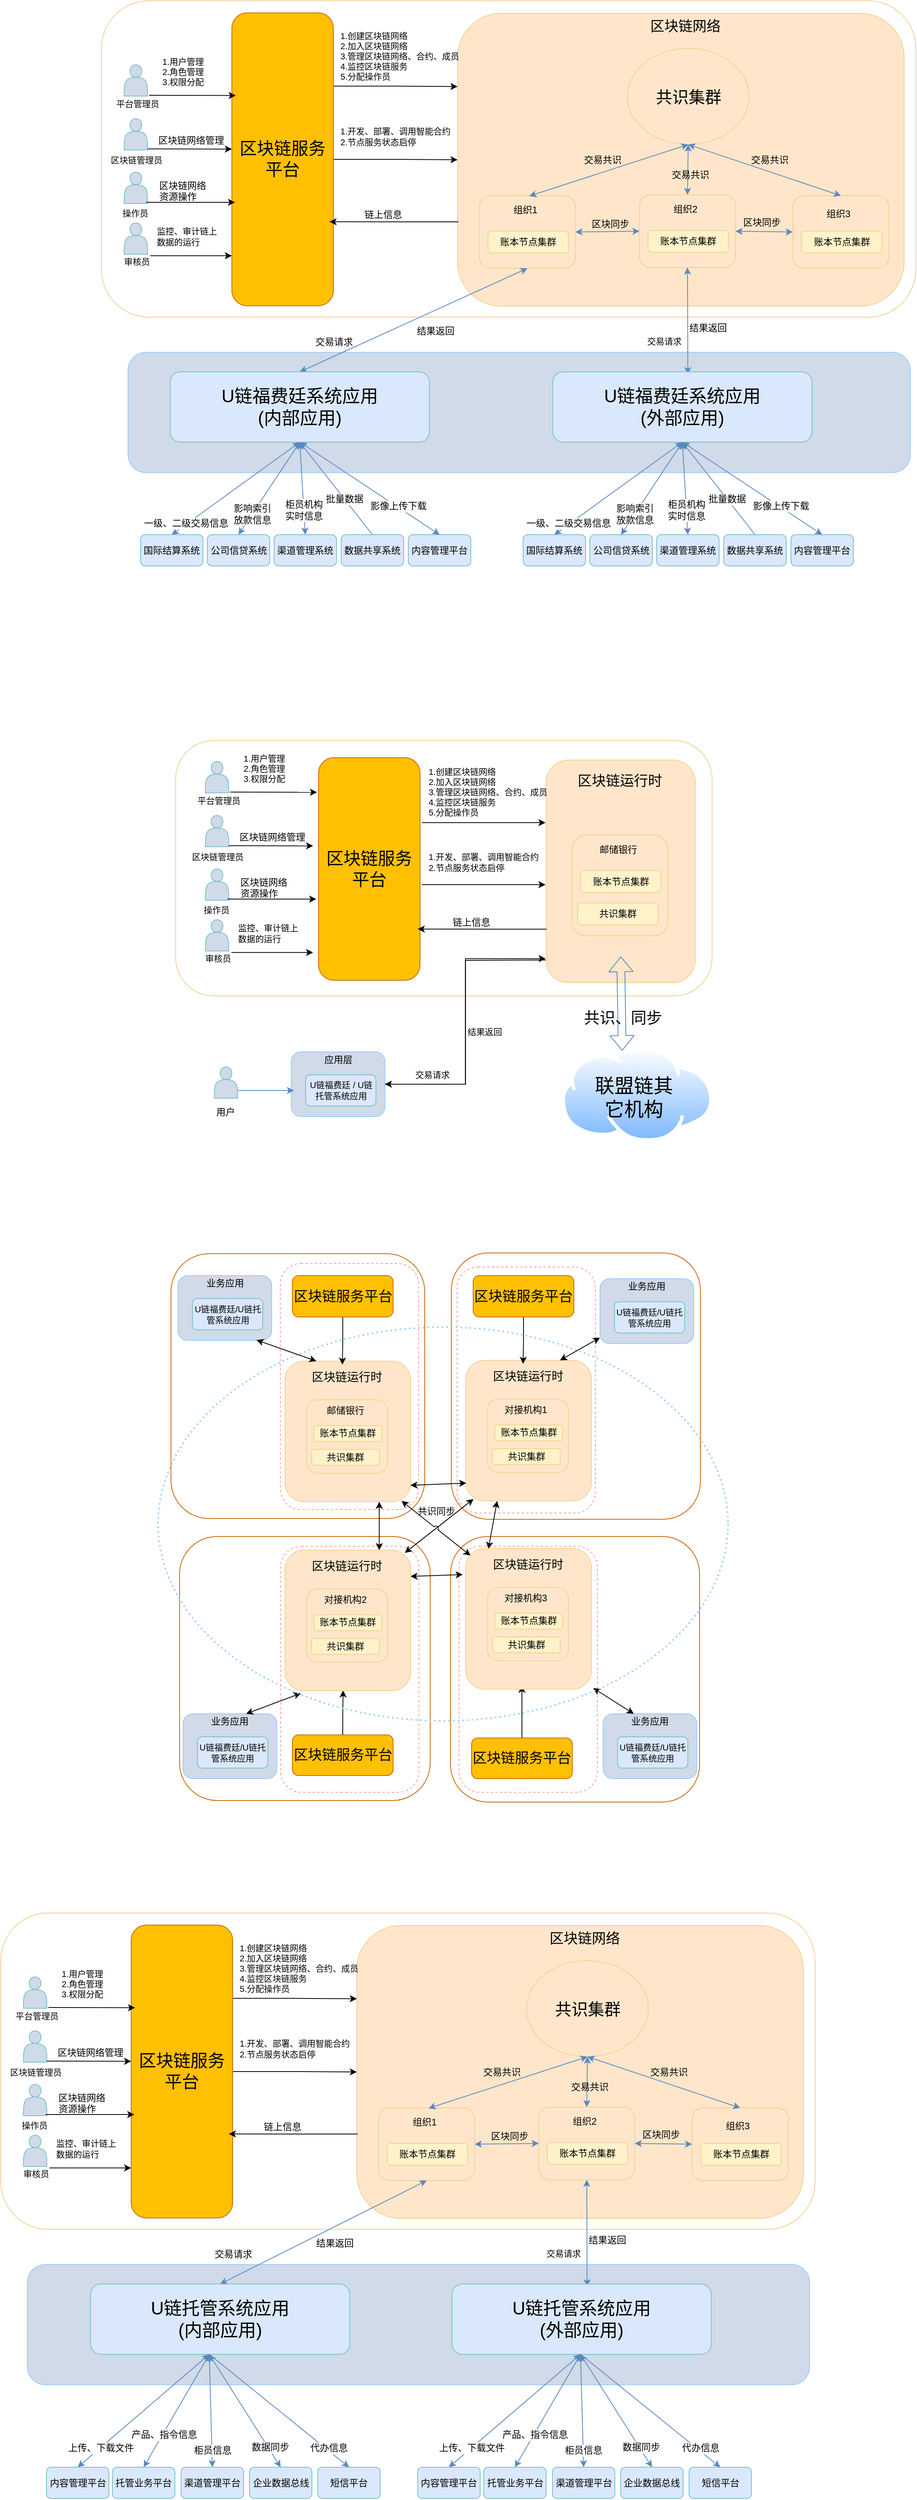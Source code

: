 <mxfile pages="1" version="11.2.4" type="github"><diagram id="iDARkXcZzcJDG8F0HFg4" name="Page-1"><mxGraphModel dx="1577" dy="975" grid="0" gridSize="10" guides="1" tooltips="1" connect="1" arrows="1" fold="1" page="1" pageScale="1" pageWidth="2339" pageHeight="3300" math="0" shadow="0"><root><mxCell id="0"/><mxCell id="1" parent="0"/><mxCell id="t2HBDKphy4kVw9wNb8UK-96" value="" style="rounded=1;whiteSpace=wrap;html=1;glass=0;strokeColor=#CC6600;strokeWidth=1;fillColor=none;fontSize=18;" parent="1" vertex="1"><mxGeometry x="661" y="1983" width="319" height="340" as="geometry"/></mxCell><mxCell id="rk_Y4q6PS6asLn8lbJ6u-258" value="" style="rounded=1;whiteSpace=wrap;html=1;strokeColor=#FF9999;strokeWidth=1;fillColor=#ffffff;fontSize=12;dashed=1;" vertex="1" parent="1"><mxGeometry x="672" y="1995.5" width="177" height="315" as="geometry"/></mxCell><mxCell id="rk_Y4q6PS6asLn8lbJ6u-257" value="" style="rounded=1;whiteSpace=wrap;html=1;strokeColor=#FF9999;strokeWidth=1;fillColor=#ffffff;fontSize=12;dashed=1;" vertex="1" parent="1"><mxGeometry x="443.5" y="1995.5" width="177" height="315" as="geometry"/></mxCell><mxCell id="rk_Y4q6PS6asLn8lbJ6u-251" value="" style="rounded=1;whiteSpace=wrap;html=1;strokeColor=#F1D191;fontSize=12;fillColor=#ffffff;" vertex="1" parent="1"><mxGeometry x="309" y="964" width="687" height="327" as="geometry"/></mxCell><mxCell id="rk_Y4q6PS6asLn8lbJ6u-34" value="" style="rounded=1;whiteSpace=wrap;html=1;fontSize=12;strokeColor=#F1D191;" vertex="1" parent="1"><mxGeometry x="214" y="17" width="1043" height="405" as="geometry"/></mxCell><mxCell id="z2rC9QvplmSaoAwjKpnh-84" value="" style="rounded=1;whiteSpace=wrap;html=1;strokeColor=#99CCFF;fillColor=#D0DAE8;fontSize=12;align=center;" parent="1" vertex="1"><mxGeometry x="248" y="467" width="1002" height="154" as="geometry"/></mxCell><mxCell id="t2HBDKphy4kVw9wNb8UK-84" value="" style="rounded=1;whiteSpace=wrap;html=1;glass=0;strokeColor=#CC6600;strokeWidth=1;fillColor=none;fontSize=18;" parent="1" vertex="1"><mxGeometry x="662" y="1620" width="319" height="341" as="geometry"/></mxCell><mxCell id="t2HBDKphy4kVw9wNb8UK-85" value="" style="rounded=1;whiteSpace=wrap;html=1;glass=0;strokeColor=#CC6600;strokeWidth=1;fillColor=none;fontSize=18;" parent="1" vertex="1"><mxGeometry x="303" y="1621" width="325" height="339" as="geometry"/></mxCell><mxCell id="t2HBDKphy4kVw9wNb8UK-82" value="" style="rounded=1;whiteSpace=wrap;html=1;glass=0;strokeColor=#CC6600;strokeWidth=1;fillColor=none;fontSize=18;" parent="1" vertex="1"><mxGeometry x="314" y="1983" width="321" height="338" as="geometry"/></mxCell><mxCell id="rk_Y4q6PS6asLn8lbJ6u-250" style="edgeStyle=orthogonalEdgeStyle;rounded=0;orthogonalLoop=1;jettySize=auto;html=1;entryX=1;entryY=0.5;entryDx=0;entryDy=0;fontSize=12;" edge="1" parent="1" target="z2rC9QvplmSaoAwjKpnh-184"><mxGeometry relative="1" as="geometry"><mxPoint x="783" y="1245" as="sourcePoint"/></mxGeometry></mxCell><mxCell id="z2rC9QvplmSaoAwjKpnh-172" value="" style="rounded=1;whiteSpace=wrap;html=1;fillColor=#FFE6CA;fontSize=11;align=center;strokeColor=#F1D191;" parent="1" vertex="1"><mxGeometry x="783.5" y="989" width="191" height="285" as="geometry"/></mxCell><mxCell id="z2rC9QvplmSaoAwjKpnh-173" value="区块链运行时" style="rounded=0;whiteSpace=wrap;html=1;fillColor=none;fontSize=18;align=center;strokeColor=none;" parent="1" vertex="1"><mxGeometry x="818" y="1001" width="120" height="30" as="geometry"/></mxCell><mxCell id="z2rC9QvplmSaoAwjKpnh-219" value="" style="group" parent="1" vertex="1" connectable="0"><mxGeometry x="816.5" y="1085" width="123" height="129" as="geometry"/></mxCell><mxCell id="z2rC9QvplmSaoAwjKpnh-188" value="" style="group" parent="z2rC9QvplmSaoAwjKpnh-219" vertex="1" connectable="0"><mxGeometry width="123" height="129" as="geometry"/></mxCell><mxCell id="z2rC9QvplmSaoAwjKpnh-189" value="" style="rounded=1;whiteSpace=wrap;html=1;strokeColor=#F1D191;fillColor=none;fontSize=12;align=center;" parent="z2rC9QvplmSaoAwjKpnh-188" vertex="1"><mxGeometry width="123" height="129" as="geometry"/></mxCell><mxCell id="z2rC9QvplmSaoAwjKpnh-190" value="邮储银行" style="rounded=1;whiteSpace=wrap;html=1;strokeColor=none;fillColor=none;fontSize=12;align=center;" parent="z2rC9QvplmSaoAwjKpnh-188" vertex="1"><mxGeometry x="19" y="5" width="80" height="27" as="geometry"/></mxCell><mxCell id="z2rC9QvplmSaoAwjKpnh-191" value="账本节点集群" style="rounded=1;whiteSpace=wrap;html=1;fillColor=#FFF2C9;fontSize=12;align=center;strokeColor=#F1D191;" parent="z2rC9QvplmSaoAwjKpnh-188" vertex="1"><mxGeometry x="11" y="45.5" width="103" height="28" as="geometry"/></mxCell><mxCell id="z2rC9QvplmSaoAwjKpnh-218" value="共识集群" style="rounded=1;whiteSpace=wrap;html=1;fillColor=#FFF2C9;fontSize=12;align=center;strokeColor=#F1D191;" parent="z2rC9QvplmSaoAwjKpnh-188" vertex="1"><mxGeometry x="7.5" y="87" width="103" height="28" as="geometry"/></mxCell><mxCell id="z2rC9QvplmSaoAwjKpnh-229" value="" style="aspect=fixed;perimeter=ellipsePerimeter;html=1;align=center;shadow=0;dashed=0;spacingTop=3;image;image=img/lib/active_directory/internet_cloud.svg;rounded=1;strokeColor=#F1D191;fillColor=none;fontSize=12;" parent="1" vertex="1"><mxGeometry x="803" y="1355.5" width="194" height="122" as="geometry"/></mxCell><mxCell id="z2rC9QvplmSaoAwjKpnh-232" value="" style="shape=flexArrow;endArrow=classic;startArrow=classic;html=1;strokeColor=#5888C1;fontSize=12;exitX=0.402;exitY=0.047;exitDx=0;exitDy=0;exitPerimeter=0;" parent="1" source="z2rC9QvplmSaoAwjKpnh-229" edge="1"><mxGeometry width="50" height="50" relative="1" as="geometry"><mxPoint x="837" y="1314.5" as="sourcePoint"/><mxPoint x="879" y="1240.5" as="targetPoint"/></mxGeometry></mxCell><mxCell id="z2rC9QvplmSaoAwjKpnh-234" value="联盟链其它机构" style="rounded=1;whiteSpace=wrap;html=1;strokeColor=none;fillColor=none;fontSize=25;align=center;" parent="1" vertex="1"><mxGeometry x="836" y="1389.5" width="120" height="60" as="geometry"/></mxCell><mxCell id="z2rC9QvplmSaoAwjKpnh-235" value="共识、同步" style="text;html=1;resizable=0;points=[];autosize=1;align=left;verticalAlign=top;spacingTop=-4;fontSize=20;" parent="1" vertex="1"><mxGeometry x="829.5" y="1304" width="135" height="30" as="geometry"/></mxCell><mxCell id="z2rC9QvplmSaoAwjKpnh-174" value="交易请求" style="text;html=1;resizable=0;points=[];autosize=1;align=left;verticalAlign=top;spacingTop=-4;fontSize=11;" parent="1" vertex="1"><mxGeometry x="613.5" y="1382.5" width="54" height="13" as="geometry"/></mxCell><mxCell id="z2rC9QvplmSaoAwjKpnh-175" value="结果返回" style="text;html=1;resizable=0;points=[];autosize=1;align=left;verticalAlign=top;spacingTop=-4;fontSize=11;" parent="1" vertex="1"><mxGeometry x="680.5" y="1327.5" width="54" height="13" as="geometry"/></mxCell><mxCell id="z2rC9QvplmSaoAwjKpnh-183" value="" style="group" parent="1" vertex="1" connectable="0"><mxGeometry x="457" y="1362.5" width="120" height="83" as="geometry"/></mxCell><mxCell id="z2rC9QvplmSaoAwjKpnh-184" value="" style="rounded=1;whiteSpace=wrap;html=1;strokeColor=#99CCFF;fillColor=#D0DAE8;fontSize=12;align=center;" parent="z2rC9QvplmSaoAwjKpnh-183" vertex="1"><mxGeometry width="120" height="83" as="geometry"/></mxCell><mxCell id="z2rC9QvplmSaoAwjKpnh-185" value="应用层" style="rounded=1;whiteSpace=wrap;html=1;strokeColor=none;fillColor=none;fontSize=12;align=center;" parent="z2rC9QvplmSaoAwjKpnh-183" vertex="1"><mxGeometry x="18.5" width="83" height="20" as="geometry"/></mxCell><mxCell id="z2rC9QvplmSaoAwjKpnh-186" value="U链福费廷 / U链托管系统应用" style="rounded=1;whiteSpace=wrap;html=1;fillColor=#DAE8FD;fontSize=11;align=center;strokeColor=#78C1C6;" parent="z2rC9QvplmSaoAwjKpnh-183" vertex="1"><mxGeometry x="18.5" y="29.5" width="90" height="40" as="geometry"/></mxCell><mxCell id="z2rC9QvplmSaoAwjKpnh-168" value="" style="shape=actor;whiteSpace=wrap;html=1;fillColor=#D0DAE8;strokeColor=#78C1C6;" parent="1" vertex="1"><mxGeometry x="358.5" y="1382" width="30" height="40" as="geometry"/></mxCell><mxCell id="z2rC9QvplmSaoAwjKpnh-169" value="用户" style="text;html=1;resizable=0;points=[];autosize=1;align=left;verticalAlign=top;spacingTop=-4;fontSize=12;" parent="1" vertex="1"><mxGeometry x="358.5" y="1429.5" width="34" height="14" as="geometry"/></mxCell><mxCell id="z2rC9QvplmSaoAwjKpnh-244" value="" style="endArrow=classic;html=1;strokeColor=#5888C1;fontSize=20;exitX=1;exitY=0.75;exitDx=0;exitDy=0;" parent="1" source="z2rC9QvplmSaoAwjKpnh-168" edge="1"><mxGeometry width="50" height="50" relative="1" as="geometry"><mxPoint x="399.5" y="1504" as="sourcePoint"/><mxPoint x="460.5" y="1412" as="targetPoint"/></mxGeometry></mxCell><mxCell id="t2HBDKphy4kVw9wNb8UK-10" value="" style="group" parent="1" vertex="1" connectable="0"><mxGeometry x="449" y="1758.5" width="190.5" height="190" as="geometry"/></mxCell><mxCell id="rk_Y4q6PS6asLn8lbJ6u-253" value="" style="rounded=1;whiteSpace=wrap;html=1;strokeColor=#FF9999;strokeWidth=1;fillColor=#ffffff;fontSize=12;dashed=1;" vertex="1" parent="t2HBDKphy4kVw9wNb8UK-10"><mxGeometry x="-6" y="-125" width="177" height="315" as="geometry"/></mxCell><mxCell id="t2HBDKphy4kVw9wNb8UK-2" value="" style="rounded=1;whiteSpace=wrap;html=1;fillColor=#FFE6CA;fontSize=11;align=center;strokeColor=#F1D191;" parent="t2HBDKphy4kVw9wNb8UK-10" vertex="1"><mxGeometry width="161" height="180" as="geometry"/></mxCell><mxCell id="t2HBDKphy4kVw9wNb8UK-3" value="区块链运行时" style="rounded=0;whiteSpace=wrap;html=1;fillColor=none;fontSize=15;align=center;strokeColor=none;" parent="t2HBDKphy4kVw9wNb8UK-10" vertex="1"><mxGeometry x="29.081" y="8.745" width="101.152" height="21.862" as="geometry"/></mxCell><mxCell id="t2HBDKphy4kVw9wNb8UK-4" value="" style="group" parent="t2HBDKphy4kVw9wNb8UK-10" vertex="1" connectable="0"><mxGeometry x="27.817" y="49.555" width="103.681" height="94.008" as="geometry"/></mxCell><mxCell id="t2HBDKphy4kVw9wNb8UK-5" value="" style="group" parent="t2HBDKphy4kVw9wNb8UK-4" vertex="1" connectable="0"><mxGeometry width="103.681" height="94.008" as="geometry"/></mxCell><mxCell id="t2HBDKphy4kVw9wNb8UK-6" value="" style="rounded=1;whiteSpace=wrap;html=1;strokeColor=#F1D191;fillColor=none;fontSize=12;align=center;" parent="t2HBDKphy4kVw9wNb8UK-5" vertex="1"><mxGeometry width="103.681" height="94.008" as="geometry"/></mxCell><mxCell id="t2HBDKphy4kVw9wNb8UK-7" value="邮储银行" style="rounded=1;whiteSpace=wrap;html=1;strokeColor=none;fillColor=none;fontSize=12;align=center;" parent="t2HBDKphy4kVw9wNb8UK-5" vertex="1"><mxGeometry x="16.016" y="3.644" width="67.435" height="19.676" as="geometry"/></mxCell><mxCell id="t2HBDKphy4kVw9wNb8UK-8" value="账本节点集群" style="rounded=1;whiteSpace=wrap;html=1;fillColor=#FFF2C9;fontSize=12;align=center;strokeColor=#F1D191;" parent="t2HBDKphy4kVw9wNb8UK-5" vertex="1"><mxGeometry x="9.272" y="33.158" width="86.822" height="20.405" as="geometry"/></mxCell><mxCell id="t2HBDKphy4kVw9wNb8UK-9" value="共识集群" style="rounded=1;whiteSpace=wrap;html=1;fillColor=#FFF2C9;fontSize=12;align=center;strokeColor=#F1D191;" parent="t2HBDKphy4kVw9wNb8UK-5" vertex="1"><mxGeometry x="6.322" y="63.401" width="86.822" height="20.405" as="geometry"/></mxCell><mxCell id="t2HBDKphy4kVw9wNb8UK-11" value="" style="group" parent="1" vertex="1" connectable="0"><mxGeometry x="312" y="1649" width="120" height="83" as="geometry"/></mxCell><mxCell id="t2HBDKphy4kVw9wNb8UK-12" value="" style="rounded=1;whiteSpace=wrap;html=1;strokeColor=#99CCFF;fillColor=#D0DAE8;fontSize=12;align=center;" parent="t2HBDKphy4kVw9wNb8UK-11" vertex="1"><mxGeometry width="120" height="83" as="geometry"/></mxCell><mxCell id="t2HBDKphy4kVw9wNb8UK-13" value="业务应用" style="rounded=1;whiteSpace=wrap;html=1;strokeColor=none;fillColor=none;fontSize=12;align=center;" parent="t2HBDKphy4kVw9wNb8UK-11" vertex="1"><mxGeometry x="18.5" width="83" height="20" as="geometry"/></mxCell><mxCell id="t2HBDKphy4kVw9wNb8UK-14" value="U链福费廷/U链托管系统应用" style="rounded=1;whiteSpace=wrap;html=1;fillColor=#DAE8FD;fontSize=11;align=center;strokeColor=#78C1C6;" parent="t2HBDKphy4kVw9wNb8UK-11" vertex="1"><mxGeometry x="18.5" y="29.5" width="90" height="40" as="geometry"/></mxCell><mxCell id="t2HBDKphy4kVw9wNb8UK-20" style="edgeStyle=orthogonalEdgeStyle;rounded=0;orthogonalLoop=1;jettySize=auto;html=1;exitX=0.5;exitY=1;exitDx=0;exitDy=0;entryX=0.439;entryY=-0.194;entryDx=0;entryDy=0;entryPerimeter=0;fontSize=15;" parent="1" source="t2HBDKphy4kVw9wNb8UK-18" target="t2HBDKphy4kVw9wNb8UK-3" edge="1"><mxGeometry relative="1" as="geometry"/></mxCell><mxCell id="t2HBDKphy4kVw9wNb8UK-18" value="区块链服务平台" style="rounded=1;whiteSpace=wrap;html=1;fillColor=#FFC001;fontSize=18;strokeColor=#CC6600;" parent="1" vertex="1"><mxGeometry x="458.5" y="1649" width="129" height="53" as="geometry"/></mxCell><mxCell id="t2HBDKphy4kVw9wNb8UK-19" value="" style="endArrow=classic;startArrow=classic;html=1;fontSize=15;exitX=0.838;exitY=0.994;exitDx=0;exitDy=0;exitPerimeter=0;entryX=0.25;entryY=0;entryDx=0;entryDy=0;" parent="1" source="t2HBDKphy4kVw9wNb8UK-12" target="t2HBDKphy4kVw9wNb8UK-2" edge="1"><mxGeometry width="50" height="50" relative="1" as="geometry"><mxPoint x="392.5" y="1691" as="sourcePoint"/><mxPoint x="442.5" y="1641" as="targetPoint"/></mxGeometry></mxCell><mxCell id="t2HBDKphy4kVw9wNb8UK-30" value="" style="group" parent="1" vertex="1" connectable="0"><mxGeometry x="318.5" y="2205" width="120" height="83" as="geometry"/></mxCell><mxCell id="t2HBDKphy4kVw9wNb8UK-31" value="" style="rounded=1;whiteSpace=wrap;html=1;strokeColor=#99CCFF;fillColor=#D0DAE8;fontSize=12;align=center;" parent="t2HBDKphy4kVw9wNb8UK-30" vertex="1"><mxGeometry y="5" width="120" height="83" as="geometry"/></mxCell><mxCell id="t2HBDKphy4kVw9wNb8UK-32" value="业务应用" style="rounded=1;whiteSpace=wrap;html=1;strokeColor=none;fillColor=none;fontSize=12;align=center;" parent="t2HBDKphy4kVw9wNb8UK-30" vertex="1"><mxGeometry x="18.5" y="5" width="83" height="20" as="geometry"/></mxCell><mxCell id="t2HBDKphy4kVw9wNb8UK-33" value="U链福费廷/U链托管系统应用" style="rounded=1;whiteSpace=wrap;html=1;fillColor=#DAE8FD;fontSize=11;align=center;strokeColor=#78C1C6;" parent="t2HBDKphy4kVw9wNb8UK-30" vertex="1"><mxGeometry x="18.5" y="34.5" width="90" height="40" as="geometry"/></mxCell><mxCell id="t2HBDKphy4kVw9wNb8UK-41" style="edgeStyle=orthogonalEdgeStyle;rounded=0;orthogonalLoop=1;jettySize=auto;html=1;exitX=0.5;exitY=0;exitDx=0;exitDy=0;entryX=0.463;entryY=0.997;entryDx=0;entryDy=0;entryPerimeter=0;fontSize=15;" parent="1" source="t2HBDKphy4kVw9wNb8UK-38" target="t2HBDKphy4kVw9wNb8UK-22" edge="1"><mxGeometry relative="1" as="geometry"/></mxCell><mxCell id="t2HBDKphy4kVw9wNb8UK-38" value="区块链服务平台" style="rounded=1;whiteSpace=wrap;html=1;fillColor=#FFC001;fontSize=18;strokeColor=#CC6600;" parent="1" vertex="1"><mxGeometry x="458.5" y="2237" width="129" height="52" as="geometry"/></mxCell><mxCell id="t2HBDKphy4kVw9wNb8UK-40" value="" style="endArrow=classic;startArrow=classic;html=1;fontSize=15;exitX=0.75;exitY=0;exitDx=0;exitDy=0;entryX=0.126;entryY=1.018;entryDx=0;entryDy=0;entryPerimeter=0;" parent="1" source="t2HBDKphy4kVw9wNb8UK-32" target="t2HBDKphy4kVw9wNb8UK-22" edge="1"><mxGeometry width="50" height="50" relative="1" as="geometry"><mxPoint x="390" y="2178" as="sourcePoint"/><mxPoint x="440" y="2128" as="targetPoint"/></mxGeometry></mxCell><mxCell id="t2HBDKphy4kVw9wNb8UK-42" value="" style="group" parent="1" vertex="1" connectable="0"><mxGeometry x="680.5" y="1757.5" width="166" height="202.5" as="geometry"/></mxCell><mxCell id="rk_Y4q6PS6asLn8lbJ6u-254" value="" style="rounded=1;whiteSpace=wrap;html=1;strokeColor=#FF9999;strokeWidth=1;fillColor=#ffffff;fontSize=12;dashed=1;" vertex="1" parent="t2HBDKphy4kVw9wNb8UK-42"><mxGeometry x="-11" y="-119.5" width="177" height="315" as="geometry"/></mxCell><mxCell id="t2HBDKphy4kVw9wNb8UK-43" value="" style="rounded=1;whiteSpace=wrap;html=1;fillColor=#FFE6CA;fontSize=11;align=center;strokeColor=#F1D191;" parent="t2HBDKphy4kVw9wNb8UK-42" vertex="1"><mxGeometry width="161" height="180" as="geometry"/></mxCell><mxCell id="t2HBDKphy4kVw9wNb8UK-44" value="区块链运行时" style="rounded=0;whiteSpace=wrap;html=1;fillColor=none;fontSize=15;align=center;strokeColor=none;" parent="t2HBDKphy4kVw9wNb8UK-42" vertex="1"><mxGeometry x="29.081" y="8.745" width="101.152" height="21.862" as="geometry"/></mxCell><mxCell id="t2HBDKphy4kVw9wNb8UK-45" value="" style="group" parent="t2HBDKphy4kVw9wNb8UK-42" vertex="1" connectable="0"><mxGeometry x="27.817" y="49.555" width="103.681" height="94.008" as="geometry"/></mxCell><mxCell id="t2HBDKphy4kVw9wNb8UK-46" value="" style="group" parent="t2HBDKphy4kVw9wNb8UK-45" vertex="1" connectable="0"><mxGeometry width="103.681" height="94.008" as="geometry"/></mxCell><mxCell id="t2HBDKphy4kVw9wNb8UK-47" value="" style="rounded=1;whiteSpace=wrap;html=1;strokeColor=#F1D191;fillColor=none;fontSize=12;align=center;" parent="t2HBDKphy4kVw9wNb8UK-46" vertex="1"><mxGeometry width="103.681" height="94.008" as="geometry"/></mxCell><mxCell id="t2HBDKphy4kVw9wNb8UK-48" value="对接机构1" style="rounded=1;whiteSpace=wrap;html=1;strokeColor=none;fillColor=none;fontSize=12;align=center;" parent="t2HBDKphy4kVw9wNb8UK-46" vertex="1"><mxGeometry x="16.016" y="3.644" width="67.435" height="19.676" as="geometry"/></mxCell><mxCell id="t2HBDKphy4kVw9wNb8UK-49" value="账本节点集群" style="rounded=1;whiteSpace=wrap;html=1;fillColor=#FFF2C9;fontSize=12;align=center;strokeColor=#F1D191;" parent="t2HBDKphy4kVw9wNb8UK-46" vertex="1"><mxGeometry x="9.272" y="33.158" width="86.822" height="20.405" as="geometry"/></mxCell><mxCell id="t2HBDKphy4kVw9wNb8UK-50" value="共识集群" style="rounded=1;whiteSpace=wrap;html=1;fillColor=#FFF2C9;fontSize=12;align=center;strokeColor=#F1D191;" parent="t2HBDKphy4kVw9wNb8UK-46" vertex="1"><mxGeometry x="6.322" y="63.401" width="86.822" height="20.405" as="geometry"/></mxCell><mxCell id="t2HBDKphy4kVw9wNb8UK-51" style="edgeStyle=orthogonalEdgeStyle;rounded=0;orthogonalLoop=1;jettySize=auto;html=1;exitX=0.5;exitY=1;exitDx=0;exitDy=0;entryX=0.439;entryY=-0.194;entryDx=0;entryDy=0;entryPerimeter=0;fontSize=15;" parent="1" source="t2HBDKphy4kVw9wNb8UK-52" target="t2HBDKphy4kVw9wNb8UK-44" edge="1"><mxGeometry relative="1" as="geometry"/></mxCell><mxCell id="t2HBDKphy4kVw9wNb8UK-52" value="区块链服务平台" style="rounded=1;whiteSpace=wrap;html=1;fillColor=#FFC001;fontSize=18;strokeColor=#CC6600;" parent="1" vertex="1"><mxGeometry x="690" y="1649" width="129" height="53" as="geometry"/></mxCell><mxCell id="t2HBDKphy4kVw9wNb8UK-62" style="edgeStyle=orthogonalEdgeStyle;rounded=0;orthogonalLoop=1;jettySize=auto;html=1;exitX=0.5;exitY=0;exitDx=0;exitDy=0;fontSize=15;" parent="1" source="t2HBDKphy4kVw9wNb8UK-63" edge="1"><mxGeometry relative="1" as="geometry"><mxPoint x="752.5" y="2174" as="targetPoint"/></mxGeometry></mxCell><mxCell id="t2HBDKphy4kVw9wNb8UK-63" value="区块链服务平台" style="rounded=1;whiteSpace=wrap;html=1;fillColor=#FFC001;fontSize=18;strokeColor=#CC6600;" parent="1" vertex="1"><mxGeometry x="688" y="2241" width="129" height="52" as="geometry"/></mxCell><mxCell id="t2HBDKphy4kVw9wNb8UK-64" value="" style="group" parent="1" vertex="1" connectable="0"><mxGeometry x="852.5" y="1653" width="120" height="83" as="geometry"/></mxCell><mxCell id="t2HBDKphy4kVw9wNb8UK-65" value="" style="rounded=1;whiteSpace=wrap;html=1;strokeColor=#99CCFF;fillColor=#D0DAE8;fontSize=12;align=center;" parent="t2HBDKphy4kVw9wNb8UK-64" vertex="1"><mxGeometry width="120" height="83" as="geometry"/></mxCell><mxCell id="t2HBDKphy4kVw9wNb8UK-67" value="U链福费廷/U链托管系统应用" style="rounded=1;whiteSpace=wrap;html=1;fillColor=#DAE8FD;fontSize=11;align=center;strokeColor=#78C1C6;" parent="t2HBDKphy4kVw9wNb8UK-64" vertex="1"><mxGeometry x="18.5" y="29.5" width="90" height="40" as="geometry"/></mxCell><mxCell id="t2HBDKphy4kVw9wNb8UK-66" value="业务应用" style="rounded=1;whiteSpace=wrap;html=1;strokeColor=none;fillColor=none;fontSize=12;align=center;" parent="t2HBDKphy4kVw9wNb8UK-64" vertex="1"><mxGeometry x="18.5" width="83" height="20" as="geometry"/></mxCell><mxCell id="t2HBDKphy4kVw9wNb8UK-70" value="" style="endArrow=classic;startArrow=classic;html=1;fontSize=15;exitX=0.75;exitY=0;exitDx=0;exitDy=0;" parent="1" source="t2HBDKphy4kVw9wNb8UK-43" target="t2HBDKphy4kVw9wNb8UK-65" edge="1"><mxGeometry width="50" height="50" relative="1" as="geometry"><mxPoint x="946.5" y="1771" as="sourcePoint"/><mxPoint x="996.5" y="1721" as="targetPoint"/></mxGeometry></mxCell><mxCell id="t2HBDKphy4kVw9wNb8UK-71" value="" style="group" parent="1" vertex="1" connectable="0"><mxGeometry x="856.5" y="2210" width="120" height="83" as="geometry"/></mxCell><mxCell id="t2HBDKphy4kVw9wNb8UK-72" value="" style="rounded=1;whiteSpace=wrap;html=1;strokeColor=#99CCFF;fillColor=#D0DAE8;fontSize=12;align=center;" parent="t2HBDKphy4kVw9wNb8UK-71" vertex="1"><mxGeometry width="120" height="83" as="geometry"/></mxCell><mxCell id="t2HBDKphy4kVw9wNb8UK-73" value="业务应用" style="rounded=1;whiteSpace=wrap;html=1;strokeColor=none;fillColor=none;fontSize=12;align=center;" parent="t2HBDKphy4kVw9wNb8UK-71" vertex="1"><mxGeometry x="18.5" width="83" height="20" as="geometry"/></mxCell><mxCell id="t2HBDKphy4kVw9wNb8UK-74" value="U链福费廷/U链托管系统应用" style="rounded=1;whiteSpace=wrap;html=1;fillColor=#DAE8FD;fontSize=11;align=center;strokeColor=#78C1C6;" parent="t2HBDKphy4kVw9wNb8UK-71" vertex="1"><mxGeometry x="18.5" y="29.5" width="90" height="40" as="geometry"/></mxCell><mxCell id="t2HBDKphy4kVw9wNb8UK-75" value="" style="endArrow=classic;startArrow=classic;html=1;fontSize=15;exitX=1.012;exitY=0.811;exitDx=0;exitDy=0;exitPerimeter=0;entryX=0.25;entryY=0;entryDx=0;entryDy=0;" parent="1" target="t2HBDKphy4kVw9wNb8UK-73" edge="1"><mxGeometry width="50" height="50" relative="1" as="geometry"><mxPoint x="843.711" y="2177.087" as="sourcePoint"/><mxPoint x="917.5" y="2154" as="targetPoint"/></mxGeometry></mxCell><mxCell id="t2HBDKphy4kVw9wNb8UK-100" value="" style="endArrow=classic;startArrow=classic;html=1;fontSize=18;" parent="1" edge="1"><mxGeometry width="50" height="50" relative="1" as="geometry"><mxPoint x="602.5" y="2004" as="sourcePoint"/><mxPoint x="690.5" y="1935" as="targetPoint"/></mxGeometry></mxCell><mxCell id="t2HBDKphy4kVw9wNb8UK-101" value="" style="endArrow=classic;startArrow=classic;html=1;fontSize=18;exitX=0.927;exitY=0.994;exitDx=0;exitDy=0;exitPerimeter=0;entryX=0.038;entryY=0.05;entryDx=0;entryDy=0;entryPerimeter=0;jumpStyle=arc;" parent="1" source="t2HBDKphy4kVw9wNb8UK-2" target="t2HBDKphy4kVw9wNb8UK-88" edge="1"><mxGeometry width="50" height="50" relative="1" as="geometry"><mxPoint x="621.5" y="1990" as="sourcePoint"/><mxPoint x="671.5" y="1940" as="targetPoint"/></mxGeometry></mxCell><mxCell id="t2HBDKphy4kVw9wNb8UK-103" value="" style="endArrow=classic;startArrow=classic;html=1;fontSize=18;entryX=0.75;entryY=1;entryDx=0;entryDy=0;exitX=0.75;exitY=0;exitDx=0;exitDy=0;" parent="1" source="t2HBDKphy4kVw9wNb8UK-22" target="t2HBDKphy4kVw9wNb8UK-2" edge="1"><mxGeometry width="50" height="50" relative="1" as="geometry"><mxPoint x="101.5" y="2007" as="sourcePoint"/><mxPoint x="151.5" y="1957" as="targetPoint"/></mxGeometry></mxCell><mxCell id="t2HBDKphy4kVw9wNb8UK-104" value="" style="endArrow=classic;startArrow=classic;html=1;fontSize=18;exitX=0.998;exitY=0.187;exitDx=0;exitDy=0;exitPerimeter=0;entryX=-0.024;entryY=0.185;entryDx=0;entryDy=0;entryPerimeter=0;" parent="1" source="t2HBDKphy4kVw9wNb8UK-22" target="t2HBDKphy4kVw9wNb8UK-88" edge="1"><mxGeometry width="50" height="50" relative="1" as="geometry"><mxPoint x="643.5" y="2065" as="sourcePoint"/><mxPoint x="693.5" y="2015" as="targetPoint"/></mxGeometry></mxCell><mxCell id="t2HBDKphy4kVw9wNb8UK-105" value="" style="endArrow=classic;startArrow=classic;html=1;fontSize=18;entryX=0.25;entryY=1;entryDx=0;entryDy=0;exitX=0.18;exitY=0.002;exitDx=0;exitDy=0;exitPerimeter=0;" parent="1" source="t2HBDKphy4kVw9wNb8UK-88" target="t2HBDKphy4kVw9wNb8UK-43" edge="1"><mxGeometry width="50" height="50" relative="1" as="geometry"><mxPoint x="754.5" y="2002" as="sourcePoint"/><mxPoint x="804.5" y="1952" as="targetPoint"/></mxGeometry></mxCell><mxCell id="t2HBDKphy4kVw9wNb8UK-106" value="" style="endArrow=classic;startArrow=classic;html=1;fontSize=18;exitX=0.998;exitY=0.883;exitDx=0;exitDy=0;exitPerimeter=0;entryX=0.004;entryY=0.873;entryDx=0;entryDy=0;entryPerimeter=0;" parent="1" source="t2HBDKphy4kVw9wNb8UK-2" target="t2HBDKphy4kVw9wNb8UK-43" edge="1"><mxGeometry width="50" height="50" relative="1" as="geometry"><mxPoint x="627.5" y="1937" as="sourcePoint"/><mxPoint x="677.5" y="1887" as="targetPoint"/></mxGeometry></mxCell><mxCell id="vyD7ZtZbAgHN3C-LE3uY-45" value="公司信贷系统" style="rounded=1;whiteSpace=wrap;html=1;fillColor=#DAE8FD;fontSize=12;align=center;strokeColor=#78C1C6;" parent="1" vertex="1"><mxGeometry x="349.5" y="700.5" width="80" height="40" as="geometry"/></mxCell><mxCell id="vyD7ZtZbAgHN3C-LE3uY-46" value="渠道管理系统" style="rounded=1;whiteSpace=wrap;html=1;fillColor=#DAE8FD;fontSize=12;align=center;strokeColor=#78C1C6;" parent="1" vertex="1"><mxGeometry x="435" y="700.5" width="80" height="40" as="geometry"/></mxCell><mxCell id="vyD7ZtZbAgHN3C-LE3uY-47" value="数据共享系统" style="rounded=1;whiteSpace=wrap;html=1;fillColor=#DAE8FD;fontSize=12;align=center;strokeColor=#78C1C6;" parent="1" vertex="1"><mxGeometry x="521" y="700.5" width="80" height="40" as="geometry"/></mxCell><mxCell id="vyD7ZtZbAgHN3C-LE3uY-48" value="内容管理平台" style="rounded=1;whiteSpace=wrap;html=1;fillColor=#DAE8FD;fontSize=12;align=center;strokeColor=#78C1C6;" parent="1" vertex="1"><mxGeometry x="607" y="700.5" width="80" height="40" as="geometry"/></mxCell><mxCell id="vyD7ZtZbAgHN3C-LE3uY-49" value="国际结算系统" style="rounded=1;whiteSpace=wrap;html=1;fillColor=#DAE8FD;fontSize=12;align=center;strokeColor=#78C1C6;" parent="1" vertex="1"><mxGeometry x="264" y="700.5" width="80" height="40" as="geometry"/></mxCell><mxCell id="vyD7ZtZbAgHN3C-LE3uY-52" value="" style="endArrow=classic;startArrow=classic;html=1;strokeColor=#5888C1;fontSize=12;exitX=0.5;exitY=0;exitDx=0;exitDy=0;entryX=0.5;entryY=1;entryDx=0;entryDy=0;" parent="1" source="vyD7ZtZbAgHN3C-LE3uY-49" target="z2rC9QvplmSaoAwjKpnh-35" edge="1"><mxGeometry width="50" height="50" relative="1" as="geometry"><mxPoint x="653" y="640" as="sourcePoint"/><mxPoint x="703" y="590" as="targetPoint"/></mxGeometry></mxCell><mxCell id="vyD7ZtZbAgHN3C-LE3uY-58" value="一级、二级交易信息" style="text;html=1;resizable=0;points=[];align=center;verticalAlign=middle;labelBackgroundColor=#ffffff;fontSize=12;" parent="vyD7ZtZbAgHN3C-LE3uY-52" vertex="1" connectable="0"><mxGeometry x="-0.772" y="1" relative="1" as="geometry"><mxPoint as="offset"/></mxGeometry></mxCell><mxCell id="vyD7ZtZbAgHN3C-LE3uY-53" value="" style="endArrow=classic;startArrow=classic;html=1;strokeColor=#5888C1;fontSize=12;exitX=0.5;exitY=0;exitDx=0;exitDy=0;entryX=0.5;entryY=1;entryDx=0;entryDy=0;" parent="1" source="vyD7ZtZbAgHN3C-LE3uY-45" target="z2rC9QvplmSaoAwjKpnh-35" edge="1"><mxGeometry width="50" height="50" relative="1" as="geometry"><mxPoint x="727" y="654" as="sourcePoint"/><mxPoint x="777" y="604" as="targetPoint"/></mxGeometry></mxCell><mxCell id="vyD7ZtZbAgHN3C-LE3uY-59" value="影响索引&lt;br&gt;放款信息" style="text;html=1;resizable=0;points=[];align=center;verticalAlign=middle;labelBackgroundColor=#ffffff;fontSize=12;" parent="vyD7ZtZbAgHN3C-LE3uY-53" vertex="1" connectable="0"><mxGeometry x="-0.619" y="-3" relative="1" as="geometry"><mxPoint y="-6" as="offset"/></mxGeometry></mxCell><mxCell id="vyD7ZtZbAgHN3C-LE3uY-54" value="" style="endArrow=classic;startArrow=classic;html=1;strokeColor=#5888C1;fontSize=12;exitX=0.5;exitY=0;exitDx=0;exitDy=0;entryX=0.5;entryY=1;entryDx=0;entryDy=0;" parent="1" source="vyD7ZtZbAgHN3C-LE3uY-46" target="z2rC9QvplmSaoAwjKpnh-35" edge="1"><mxGeometry width="50" height="50" relative="1" as="geometry"><mxPoint x="794" y="649" as="sourcePoint"/><mxPoint x="844" y="599" as="targetPoint"/></mxGeometry></mxCell><mxCell id="vyD7ZtZbAgHN3C-LE3uY-60" value="柜员机构&lt;br&gt;实时信息" style="text;html=1;resizable=0;points=[];align=center;verticalAlign=middle;labelBackgroundColor=#ffffff;fontSize=12;" parent="vyD7ZtZbAgHN3C-LE3uY-54" vertex="1" connectable="0"><mxGeometry x="-0.471" relative="1" as="geometry"><mxPoint as="offset"/></mxGeometry></mxCell><mxCell id="vyD7ZtZbAgHN3C-LE3uY-56" value="" style="endArrow=classic;startArrow=classic;html=1;strokeColor=#5888C1;fontSize=12;exitX=0.5;exitY=0;exitDx=0;exitDy=0;entryX=0.5;entryY=1;entryDx=0;entryDy=0;" parent="1" source="vyD7ZtZbAgHN3C-LE3uY-48" target="z2rC9QvplmSaoAwjKpnh-35" edge="1"><mxGeometry width="50" height="50" relative="1" as="geometry"><mxPoint x="861" y="636" as="sourcePoint"/><mxPoint x="911" y="586" as="targetPoint"/></mxGeometry></mxCell><mxCell id="vyD7ZtZbAgHN3C-LE3uY-62" value="影像上传下载" style="text;html=1;resizable=0;points=[];align=center;verticalAlign=middle;labelBackgroundColor=#ffffff;fontSize=12;" parent="vyD7ZtZbAgHN3C-LE3uY-56" vertex="1" connectable="0"><mxGeometry x="-0.397" y="-1" relative="1" as="geometry"><mxPoint as="offset"/></mxGeometry></mxCell><mxCell id="vyD7ZtZbAgHN3C-LE3uY-57" value="" style="endArrow=classic;html=1;strokeColor=#5888C1;fontSize=12;entryX=0.5;entryY=1;entryDx=0;entryDy=0;exitX=0.5;exitY=0;exitDx=0;exitDy=0;" parent="1" source="vyD7ZtZbAgHN3C-LE3uY-47" target="z2rC9QvplmSaoAwjKpnh-35" edge="1"><mxGeometry width="50" height="50" relative="1" as="geometry"><mxPoint x="756" y="669" as="sourcePoint"/><mxPoint x="806" y="619" as="targetPoint"/></mxGeometry></mxCell><mxCell id="vyD7ZtZbAgHN3C-LE3uY-61" value="批量数据" style="text;html=1;resizable=0;points=[];align=center;verticalAlign=middle;labelBackgroundColor=#ffffff;fontSize=12;" parent="vyD7ZtZbAgHN3C-LE3uY-57" vertex="1" connectable="0"><mxGeometry x="-0.229" y="-1" relative="1" as="geometry"><mxPoint x="-1" as="offset"/></mxGeometry></mxCell><mxCell id="z2rC9QvplmSaoAwjKpnh-44" value="" style="rounded=1;whiteSpace=wrap;html=1;fillColor=#FFE6CA;fontSize=11;align=center;strokeColor=#F1D191;" parent="1" vertex="1"><mxGeometry x="670" y="33" width="572" height="375" as="geometry"/></mxCell><mxCell id="z2rC9QvplmSaoAwjKpnh-45" value="区块链网络" style="rounded=0;whiteSpace=wrap;html=1;fillColor=none;fontSize=18;align=center;strokeColor=none;" parent="1" vertex="1"><mxGeometry x="901.5" y="34.5" width="120" height="30" as="geometry"/></mxCell><mxCell id="z2rC9QvplmSaoAwjKpnh-39" value="交易请求" style="text;html=1;resizable=0;points=[];autosize=1;align=left;verticalAlign=top;spacingTop=-4;fontSize=12;" parent="1" vertex="1"><mxGeometry x="486" y="444" width="54" height="13" as="geometry"/></mxCell><mxCell id="z2rC9QvplmSaoAwjKpnh-94" value="" style="group" parent="1" vertex="1" connectable="0"><mxGeometry x="698" y="266.5" width="123" height="93" as="geometry"/></mxCell><mxCell id="z2rC9QvplmSaoAwjKpnh-92" value="" style="rounded=1;whiteSpace=wrap;html=1;strokeColor=#F1D191;fillColor=none;fontSize=12;align=center;" parent="z2rC9QvplmSaoAwjKpnh-94" vertex="1"><mxGeometry width="123" height="93" as="geometry"/></mxCell><mxCell id="z2rC9QvplmSaoAwjKpnh-93" value="组织1" style="rounded=1;whiteSpace=wrap;html=1;strokeColor=none;fillColor=none;fontSize=12;align=center;" parent="z2rC9QvplmSaoAwjKpnh-94" vertex="1"><mxGeometry x="19" y="5" width="80" height="27" as="geometry"/></mxCell><mxCell id="z2rC9QvplmSaoAwjKpnh-48" value="账本节点集群" style="rounded=1;whiteSpace=wrap;html=1;fillColor=#FFF2C9;fontSize=12;align=center;strokeColor=#F1D191;" parent="z2rC9QvplmSaoAwjKpnh-94" vertex="1"><mxGeometry x="11" y="45.5" width="103" height="28" as="geometry"/></mxCell><mxCell id="z2rC9QvplmSaoAwjKpnh-95" value="" style="group" parent="1" vertex="1" connectable="0"><mxGeometry x="903" y="265.5" width="123" height="93" as="geometry"/></mxCell><mxCell id="z2rC9QvplmSaoAwjKpnh-96" value="" style="rounded=1;whiteSpace=wrap;html=1;strokeColor=#F1D191;fillColor=none;fontSize=12;align=center;" parent="z2rC9QvplmSaoAwjKpnh-95" vertex="1"><mxGeometry width="123" height="93" as="geometry"/></mxCell><mxCell id="z2rC9QvplmSaoAwjKpnh-97" value="组织2" style="rounded=1;whiteSpace=wrap;html=1;strokeColor=none;fillColor=none;fontSize=12;align=center;" parent="z2rC9QvplmSaoAwjKpnh-95" vertex="1"><mxGeometry x="19" y="5" width="80" height="27" as="geometry"/></mxCell><mxCell id="z2rC9QvplmSaoAwjKpnh-98" value="账本节点集群" style="rounded=1;whiteSpace=wrap;html=1;fillColor=#FFF2C9;fontSize=12;align=center;strokeColor=#F1D191;" parent="z2rC9QvplmSaoAwjKpnh-95" vertex="1"><mxGeometry x="11" y="45.5" width="103" height="28" as="geometry"/></mxCell><mxCell id="z2rC9QvplmSaoAwjKpnh-38" value="" style="endArrow=classic;startArrow=classic;html=1;fontSize=11;exitX=0.5;exitY=0;exitDx=0;exitDy=0;strokeColor=#5888C1;entryX=0.5;entryY=1;entryDx=0;entryDy=0;" parent="1" source="z2rC9QvplmSaoAwjKpnh-35" target="z2rC9QvplmSaoAwjKpnh-92" edge="1"><mxGeometry width="50" height="50" relative="1" as="geometry"><mxPoint x="926.5" y="661.5" as="sourcePoint"/><mxPoint x="944.5" y="744.5" as="targetPoint"/></mxGeometry></mxCell><mxCell id="z2rC9QvplmSaoAwjKpnh-114" value="" style="endArrow=classic;startArrow=classic;html=1;strokeColor=#5888C1;fontSize=12;exitX=1;exitY=0.5;exitDx=0;exitDy=0;entryX=0;entryY=0.5;entryDx=0;entryDy=0;" parent="1" source="z2rC9QvplmSaoAwjKpnh-92" target="z2rC9QvplmSaoAwjKpnh-96" edge="1"><mxGeometry width="50" height="50" relative="1" as="geometry"><mxPoint x="865" y="342" as="sourcePoint"/><mxPoint x="915" y="292" as="targetPoint"/></mxGeometry></mxCell><mxCell id="z2rC9QvplmSaoAwjKpnh-115" value="区块同步" style="text;html=1;resizable=0;points=[];autosize=1;align=left;verticalAlign=top;spacingTop=-4;fontSize=12;" parent="1" vertex="1"><mxGeometry x="840" y="292.5" width="58" height="14" as="geometry"/></mxCell><mxCell id="z2rC9QvplmSaoAwjKpnh-104" value="共识集群" style="ellipse;whiteSpace=wrap;html=1;rounded=1;strokeColor=#F1D191;fillColor=none;fontSize=21;align=center;" parent="1" vertex="1"><mxGeometry x="887.5" y="78" width="156" height="123" as="geometry"/></mxCell><mxCell id="z2rC9QvplmSaoAwjKpnh-139" value="" style="endArrow=classic;startArrow=classic;html=1;strokeColor=#5888C1;fontSize=21;entryX=0.5;entryY=1;entryDx=0;entryDy=0;" parent="1" target="z2rC9QvplmSaoAwjKpnh-104" edge="1"><mxGeometry width="50" height="50" relative="1" as="geometry"><mxPoint x="762" y="267" as="sourcePoint"/><mxPoint x="791" y="214" as="targetPoint"/></mxGeometry></mxCell><mxCell id="z2rC9QvplmSaoAwjKpnh-141" value="交易共识" style="text;html=1;resizable=0;points=[];autosize=1;align=left;verticalAlign=top;spacingTop=-4;fontSize=12;" parent="1" vertex="1"><mxGeometry x="829.5" y="211" width="58" height="14" as="geometry"/></mxCell><mxCell id="vyD7ZtZbAgHN3C-LE3uY-136" value="" style="endArrow=classic;startArrow=classic;html=1;strokeColor=#5888C1;fontSize=12;entryX=0.5;entryY=1;entryDx=0;entryDy=0;" parent="1" target="z2rC9QvplmSaoAwjKpnh-96" edge="1"><mxGeometry width="50" height="50" relative="1" as="geometry"><mxPoint x="965" y="495" as="sourcePoint"/><mxPoint x="1003" y="406" as="targetPoint"/></mxGeometry></mxCell><mxCell id="vyD7ZtZbAgHN3C-LE3uY-139" value="交易请求" style="text;html=1;resizable=0;points=[];autosize=1;align=left;verticalAlign=top;spacingTop=-4;fontSize=11;" parent="1" vertex="1"><mxGeometry x="911" y="444" width="54" height="13" as="geometry"/></mxCell><mxCell id="z2rC9QvplmSaoAwjKpnh-35" value="U链福费廷系统应用&lt;br&gt;(内部应用)" style="rounded=1;whiteSpace=wrap;html=1;fillColor=#DAE8FD;fontSize=23;align=center;strokeColor=#78C1C6;" parent="1" vertex="1"><mxGeometry x="302" y="492" width="332" height="90" as="geometry"/></mxCell><mxCell id="z2rC9QvplmSaoAwjKpnh-101" value="组织3" style="rounded=1;whiteSpace=wrap;html=1;strokeColor=none;fillColor=none;fontSize=12;align=center;" parent="1" vertex="1"><mxGeometry x="1117.5" y="276.5" width="80" height="27" as="geometry"/></mxCell><mxCell id="z2rC9QvplmSaoAwjKpnh-100" value="" style="rounded=1;whiteSpace=wrap;html=1;strokeColor=#F1D191;fillColor=none;fontSize=12;align=center;" parent="1" vertex="1"><mxGeometry x="1099.5" y="266.5" width="123" height="93" as="geometry"/></mxCell><mxCell id="z2rC9QvplmSaoAwjKpnh-102" value="账本节点集群" style="rounded=1;whiteSpace=wrap;html=1;fillColor=#FFF2C9;fontSize=12;align=center;strokeColor=#F1D191;" parent="1" vertex="1"><mxGeometry x="1110.5" y="312" width="103" height="28" as="geometry"/></mxCell><mxCell id="vyD7ZtZbAgHN3C-LE3uY-171" value="" style="endArrow=classic;startArrow=classic;html=1;strokeColor=#5888C1;fontSize=12;exitX=1;exitY=0.5;exitDx=0;exitDy=0;entryX=0;entryY=0.5;entryDx=0;entryDy=0;" parent="1" source="z2rC9QvplmSaoAwjKpnh-96" target="z2rC9QvplmSaoAwjKpnh-100" edge="1"><mxGeometry width="50" height="50" relative="1" as="geometry"><mxPoint x="1057" y="264" as="sourcePoint"/><mxPoint x="1107" y="214" as="targetPoint"/></mxGeometry></mxCell><mxCell id="vyD7ZtZbAgHN3C-LE3uY-172" value="区块同步" style="text;html=1;resizable=0;points=[];autosize=1;align=left;verticalAlign=top;spacingTop=-4;fontSize=12;" parent="1" vertex="1"><mxGeometry x="1034" y="290.5" width="58" height="14" as="geometry"/></mxCell><mxCell id="vyD7ZtZbAgHN3C-LE3uY-174" value="" style="endArrow=classic;startArrow=classic;html=1;strokeColor=#5888C1;fontSize=12;entryX=0.5;entryY=1;entryDx=0;entryDy=0;exitX=0.5;exitY=0;exitDx=0;exitDy=0;" parent="1" source="z2rC9QvplmSaoAwjKpnh-96" target="z2rC9QvplmSaoAwjKpnh-104" edge="1"><mxGeometry width="50" height="50" relative="1" as="geometry"><mxPoint x="1267" y="541" as="sourcePoint"/><mxPoint x="1317" y="491" as="targetPoint"/></mxGeometry></mxCell><mxCell id="vyD7ZtZbAgHN3C-LE3uY-179" value="交易共识" style="text;html=1;resizable=0;points=[];align=center;verticalAlign=middle;labelBackgroundColor=none;" parent="vyD7ZtZbAgHN3C-LE3uY-174" vertex="1" connectable="0"><mxGeometry x="-0.23" y="-3" relative="1" as="geometry"><mxPoint y="-1" as="offset"/></mxGeometry></mxCell><mxCell id="vyD7ZtZbAgHN3C-LE3uY-175" value="" style="endArrow=classic;startArrow=classic;html=1;strokeColor=#5888C1;fontSize=12;entryX=0.5;entryY=1;entryDx=0;entryDy=0;exitX=0.5;exitY=0;exitDx=0;exitDy=0;" parent="1" source="z2rC9QvplmSaoAwjKpnh-100" target="z2rC9QvplmSaoAwjKpnh-104" edge="1"><mxGeometry width="50" height="50" relative="1" as="geometry"><mxPoint x="1115" y="226" as="sourcePoint"/><mxPoint x="1165" y="176" as="targetPoint"/></mxGeometry></mxCell><mxCell id="vyD7ZtZbAgHN3C-LE3uY-176" value="交易共识" style="text;html=1;resizable=0;points=[];autosize=1;align=left;verticalAlign=top;spacingTop=-4;fontSize=12;" parent="1" vertex="1"><mxGeometry x="1043.5" y="211" width="58" height="14" as="geometry"/></mxCell><mxCell id="vyD7ZtZbAgHN3C-LE3uY-178" value="共识同步" style="text;html=1;resizable=0;points=[];autosize=1;align=left;verticalAlign=top;spacingTop=-4;" parent="1" vertex="1"><mxGeometry x="617" y="1940.5" width="58" height="14" as="geometry"/></mxCell><mxCell id="rk_Y4q6PS6asLn8lbJ6u-2" style="edgeStyle=orthogonalEdgeStyle;rounded=0;orthogonalLoop=1;jettySize=auto;html=1;exitX=1;exitY=0.5;exitDx=0;exitDy=0;entryX=0;entryY=0.5;entryDx=0;entryDy=0;" edge="1" parent="1" source="z2rC9QvplmSaoAwjKpnh-2" target="z2rC9QvplmSaoAwjKpnh-44"><mxGeometry relative="1" as="geometry"/></mxCell><mxCell id="rk_Y4q6PS6asLn8lbJ6u-3" style="edgeStyle=orthogonalEdgeStyle;rounded=0;orthogonalLoop=1;jettySize=auto;html=1;exitX=1;exitY=0.25;exitDx=0;exitDy=0;entryX=0;entryY=0.25;entryDx=0;entryDy=0;" edge="1" parent="1" source="z2rC9QvplmSaoAwjKpnh-2" target="z2rC9QvplmSaoAwjKpnh-44"><mxGeometry relative="1" as="geometry"/></mxCell><mxCell id="z2rC9QvplmSaoAwjKpnh-2" value="区块链服务平台" style="rounded=1;whiteSpace=wrap;html=1;fillColor=#FFC001;fontSize=22;strokeColor=#CC6600;" parent="1" vertex="1"><mxGeometry x="381" y="32.5" width="130" height="375" as="geometry"/></mxCell><mxCell id="z2rC9QvplmSaoAwjKpnh-15" value="" style="shape=actor;whiteSpace=wrap;html=1;fillColor=#D0DAE8;strokeColor=#78C1C6;" parent="1" vertex="1"><mxGeometry x="243" y="168" width="30" height="40" as="geometry"/></mxCell><mxCell id="z2rC9QvplmSaoAwjKpnh-8" value="平台管理员" style="text;html=1;resizable=0;points=[];autosize=1;align=left;verticalAlign=top;spacingTop=-4;fontSize=11;" parent="1" vertex="1"><mxGeometry x="230.5" y="140" width="80" height="20" as="geometry"/></mxCell><mxCell id="z2rC9QvplmSaoAwjKpnh-19" value="区块链管理员" style="text;html=1;resizable=0;points=[];autosize=1;align=left;verticalAlign=top;spacingTop=-4;fontSize=11;" parent="1" vertex="1"><mxGeometry x="224" y="212" width="80" height="10" as="geometry"/></mxCell><mxCell id="z2rC9QvplmSaoAwjKpnh-21" value="1.创建区块链网络&lt;br&gt;2.加入区块链网络&lt;br&gt;3.管理区块链网络、合约、成员&lt;br&gt;4.监控区块链服务&lt;br&gt;5.分配操作员" style="rounded=0;whiteSpace=wrap;html=1;fillColor=none;fontSize=11;align=left;strokeColor=none;" parent="1" vertex="1"><mxGeometry x="517.5" y="53.5" width="165" height="68" as="geometry"/></mxCell><mxCell id="z2rC9QvplmSaoAwjKpnh-4" value="" style="shape=actor;whiteSpace=wrap;html=1;fillColor=#D0DAE8;strokeColor=#78C1C6;" parent="1" vertex="1"><mxGeometry x="243" y="99" width="30" height="40" as="geometry"/></mxCell><mxCell id="z2rC9QvplmSaoAwjKpnh-12" value="1.用户管理&lt;br&gt;2.角色管理&lt;br&gt;3.权限分配" style="rounded=0;whiteSpace=wrap;html=1;fontSize=11;strokeColor=none;fillColor=none;align=left;" parent="1" vertex="1"><mxGeometry x="289.5" y="77" width="77" height="62" as="geometry"/></mxCell><mxCell id="z2rC9QvplmSaoAwjKpnh-24" value="" style="shape=actor;whiteSpace=wrap;html=1;fillColor=#D0DAE8;strokeColor=#78C1C6;" parent="1" vertex="1"><mxGeometry x="243" y="236.5" width="30" height="40" as="geometry"/></mxCell><mxCell id="z2rC9QvplmSaoAwjKpnh-25" value="操作员" style="text;html=1;resizable=0;points=[];autosize=1;align=left;verticalAlign=top;spacingTop=-4;fontSize=11;" parent="1" vertex="1"><mxGeometry x="239" y="279.5" width="50" height="10" as="geometry"/></mxCell><mxCell id="z2rC9QvplmSaoAwjKpnh-26" value="1.开发、部署、调用智能合约&lt;br&gt;2.节点服务状态启停" style="rounded=0;whiteSpace=wrap;html=1;fillColor=none;fontSize=11;align=left;strokeColor=none;" parent="1" vertex="1"><mxGeometry x="517.5" y="171" width="150" height="40" as="geometry"/></mxCell><mxCell id="z2rC9QvplmSaoAwjKpnh-29" value="" style="shape=actor;whiteSpace=wrap;html=1;fillColor=#D0DAE8;strokeColor=#78C1C6;" parent="1" vertex="1"><mxGeometry x="243" y="301.5" width="30" height="40" as="geometry"/></mxCell><mxCell id="z2rC9QvplmSaoAwjKpnh-30" value="审核员" style="text;html=1;resizable=0;points=[];autosize=1;align=left;verticalAlign=top;spacingTop=-4;fontSize=11;" parent="1" vertex="1"><mxGeometry x="241" y="341.5" width="50" height="10" as="geometry"/></mxCell><mxCell id="z2rC9QvplmSaoAwjKpnh-31" value="监控、审计链上&lt;br&gt;数据的运行" style="rounded=0;whiteSpace=wrap;html=1;fillColor=none;fontSize=11;align=left;strokeColor=none;" parent="1" vertex="1"><mxGeometry x="283" y="301.5" width="95" height="35" as="geometry"/></mxCell><mxCell id="rk_Y4q6PS6asLn8lbJ6u-5" value="" style="endArrow=classic;html=1;exitX=0.002;exitY=0.712;exitDx=0;exitDy=0;exitPerimeter=0;entryX=0.962;entryY=0.713;entryDx=0;entryDy=0;entryPerimeter=0;" edge="1" parent="1" source="z2rC9QvplmSaoAwjKpnh-44" target="z2rC9QvplmSaoAwjKpnh-2"><mxGeometry width="50" height="50" relative="1" as="geometry"><mxPoint x="533" y="323" as="sourcePoint"/><mxPoint x="583" y="273" as="targetPoint"/></mxGeometry></mxCell><mxCell id="rk_Y4q6PS6asLn8lbJ6u-6" value="链上信息" style="text;html=1;resizable=0;points=[];autosize=1;align=left;verticalAlign=top;spacingTop=-4;" vertex="1" parent="1"><mxGeometry x="549" y="281" width="58" height="14" as="geometry"/></mxCell><mxCell id="rk_Y4q6PS6asLn8lbJ6u-7" value="" style="endArrow=classic;html=1;entryX=0.038;entryY=0.282;entryDx=0;entryDy=0;entryPerimeter=0;" edge="1" parent="1" target="z2rC9QvplmSaoAwjKpnh-2"><mxGeometry width="50" height="50" relative="1" as="geometry"><mxPoint x="275" y="138" as="sourcePoint"/><mxPoint x="340" y="97" as="targetPoint"/></mxGeometry></mxCell><mxCell id="rk_Y4q6PS6asLn8lbJ6u-10" value="" style="endArrow=classic;html=1;exitX=0.613;exitY=-0.533;exitDx=0;exitDy=0;exitPerimeter=0;entryX=0;entryY=0.465;entryDx=0;entryDy=0;entryPerimeter=0;" edge="1" parent="1" source="z2rC9QvplmSaoAwjKpnh-19" target="z2rC9QvplmSaoAwjKpnh-2"><mxGeometry width="50" height="50" relative="1" as="geometry"><mxPoint x="153" y="257" as="sourcePoint"/><mxPoint x="203" y="207" as="targetPoint"/></mxGeometry></mxCell><mxCell id="rk_Y4q6PS6asLn8lbJ6u-11" value="区块链网络管理" style="text;html=1;resizable=0;points=[];autosize=1;align=left;verticalAlign=top;spacingTop=-4;" vertex="1" parent="1"><mxGeometry x="285" y="186" width="94" height="14" as="geometry"/></mxCell><mxCell id="rk_Y4q6PS6asLn8lbJ6u-12" value="" style="endArrow=classic;html=1;exitX=0.647;exitY=-0.45;exitDx=0;exitDy=0;exitPerimeter=0;" edge="1" parent="1" source="z2rC9QvplmSaoAwjKpnh-25"><mxGeometry width="50" height="50" relative="1" as="geometry"><mxPoint x="303" y="442" as="sourcePoint"/><mxPoint x="385" y="275" as="targetPoint"/></mxGeometry></mxCell><mxCell id="rk_Y4q6PS6asLn8lbJ6u-13" value="区块链网络&lt;br&gt;资源操作" style="text;html=1;resizable=0;points=[];autosize=1;align=left;verticalAlign=top;spacingTop=-4;" vertex="1" parent="1"><mxGeometry x="286" y="244" width="70" height="28" as="geometry"/></mxCell><mxCell id="rk_Y4q6PS6asLn8lbJ6u-14" value="" style="endArrow=classic;html=1;exitX=0.707;exitY=0.183;exitDx=0;exitDy=0;exitPerimeter=0;entryX=0;entryY=0.829;entryDx=0;entryDy=0;entryPerimeter=0;" edge="1" parent="1" source="z2rC9QvplmSaoAwjKpnh-30" target="z2rC9QvplmSaoAwjKpnh-2"><mxGeometry width="50" height="50" relative="1" as="geometry"><mxPoint x="301" y="463" as="sourcePoint"/><mxPoint x="351" y="413" as="targetPoint"/></mxGeometry></mxCell><mxCell id="rk_Y4q6PS6asLn8lbJ6u-15" value="公司信贷系统" style="rounded=1;whiteSpace=wrap;html=1;fillColor=#DAE8FD;fontSize=12;align=center;strokeColor=#78C1C6;" vertex="1" parent="1"><mxGeometry x="839.5" y="700.5" width="80" height="40" as="geometry"/></mxCell><mxCell id="rk_Y4q6PS6asLn8lbJ6u-16" value="渠道管理系统" style="rounded=1;whiteSpace=wrap;html=1;fillColor=#DAE8FD;fontSize=12;align=center;strokeColor=#78C1C6;" vertex="1" parent="1"><mxGeometry x="925" y="700.5" width="80" height="40" as="geometry"/></mxCell><mxCell id="rk_Y4q6PS6asLn8lbJ6u-17" value="数据共享系统" style="rounded=1;whiteSpace=wrap;html=1;fillColor=#DAE8FD;fontSize=12;align=center;strokeColor=#78C1C6;" vertex="1" parent="1"><mxGeometry x="1011" y="700.5" width="80" height="40" as="geometry"/></mxCell><mxCell id="rk_Y4q6PS6asLn8lbJ6u-18" value="内容管理平台" style="rounded=1;whiteSpace=wrap;html=1;fillColor=#DAE8FD;fontSize=12;align=center;strokeColor=#78C1C6;" vertex="1" parent="1"><mxGeometry x="1097" y="700.5" width="80" height="40" as="geometry"/></mxCell><mxCell id="rk_Y4q6PS6asLn8lbJ6u-19" value="国际结算系统" style="rounded=1;whiteSpace=wrap;html=1;fillColor=#DAE8FD;fontSize=12;align=center;strokeColor=#78C1C6;" vertex="1" parent="1"><mxGeometry x="754" y="700.5" width="80" height="40" as="geometry"/></mxCell><mxCell id="rk_Y4q6PS6asLn8lbJ6u-20" value="" style="endArrow=classic;startArrow=classic;html=1;strokeColor=#5888C1;fontSize=12;exitX=0.5;exitY=0;exitDx=0;exitDy=0;entryX=0.5;entryY=1;entryDx=0;entryDy=0;" edge="1" source="rk_Y4q6PS6asLn8lbJ6u-19" target="rk_Y4q6PS6asLn8lbJ6u-30" parent="1"><mxGeometry width="50" height="50" relative="1" as="geometry"><mxPoint x="1143" y="640" as="sourcePoint"/><mxPoint x="1193" y="590" as="targetPoint"/></mxGeometry></mxCell><mxCell id="rk_Y4q6PS6asLn8lbJ6u-21" value="一级、二级交易信息" style="text;html=1;resizable=0;points=[];align=center;verticalAlign=middle;labelBackgroundColor=#ffffff;fontSize=12;" vertex="1" connectable="0" parent="rk_Y4q6PS6asLn8lbJ6u-20"><mxGeometry x="-0.772" y="1" relative="1" as="geometry"><mxPoint as="offset"/></mxGeometry></mxCell><mxCell id="rk_Y4q6PS6asLn8lbJ6u-22" value="" style="endArrow=classic;startArrow=classic;html=1;strokeColor=#5888C1;fontSize=12;exitX=0.5;exitY=0;exitDx=0;exitDy=0;entryX=0.5;entryY=1;entryDx=0;entryDy=0;" edge="1" source="rk_Y4q6PS6asLn8lbJ6u-15" target="rk_Y4q6PS6asLn8lbJ6u-30" parent="1"><mxGeometry width="50" height="50" relative="1" as="geometry"><mxPoint x="1217" y="654" as="sourcePoint"/><mxPoint x="1267" y="604" as="targetPoint"/></mxGeometry></mxCell><mxCell id="rk_Y4q6PS6asLn8lbJ6u-23" value="影响索引&lt;br&gt;放款信息" style="text;html=1;resizable=0;points=[];align=center;verticalAlign=middle;labelBackgroundColor=#ffffff;fontSize=12;" vertex="1" connectable="0" parent="rk_Y4q6PS6asLn8lbJ6u-22"><mxGeometry x="-0.619" y="-3" relative="1" as="geometry"><mxPoint y="-6" as="offset"/></mxGeometry></mxCell><mxCell id="rk_Y4q6PS6asLn8lbJ6u-24" value="" style="endArrow=classic;startArrow=classic;html=1;strokeColor=#5888C1;fontSize=12;exitX=0.5;exitY=0;exitDx=0;exitDy=0;entryX=0.5;entryY=1;entryDx=0;entryDy=0;" edge="1" source="rk_Y4q6PS6asLn8lbJ6u-16" target="rk_Y4q6PS6asLn8lbJ6u-30" parent="1"><mxGeometry width="50" height="50" relative="1" as="geometry"><mxPoint x="1284" y="649" as="sourcePoint"/><mxPoint x="1334" y="599" as="targetPoint"/></mxGeometry></mxCell><mxCell id="rk_Y4q6PS6asLn8lbJ6u-25" value="柜员机构&lt;br&gt;实时信息" style="text;html=1;resizable=0;points=[];align=center;verticalAlign=middle;labelBackgroundColor=#ffffff;fontSize=12;" vertex="1" connectable="0" parent="rk_Y4q6PS6asLn8lbJ6u-24"><mxGeometry x="-0.471" relative="1" as="geometry"><mxPoint as="offset"/></mxGeometry></mxCell><mxCell id="rk_Y4q6PS6asLn8lbJ6u-26" value="" style="endArrow=classic;startArrow=classic;html=1;strokeColor=#5888C1;fontSize=12;exitX=0.5;exitY=0;exitDx=0;exitDy=0;entryX=0.5;entryY=1;entryDx=0;entryDy=0;" edge="1" source="rk_Y4q6PS6asLn8lbJ6u-18" target="rk_Y4q6PS6asLn8lbJ6u-30" parent="1"><mxGeometry width="50" height="50" relative="1" as="geometry"><mxPoint x="1351" y="636" as="sourcePoint"/><mxPoint x="1401" y="586" as="targetPoint"/></mxGeometry></mxCell><mxCell id="rk_Y4q6PS6asLn8lbJ6u-27" value="影像上传下载" style="text;html=1;resizable=0;points=[];align=center;verticalAlign=middle;labelBackgroundColor=#ffffff;fontSize=12;" vertex="1" connectable="0" parent="rk_Y4q6PS6asLn8lbJ6u-26"><mxGeometry x="-0.397" y="-1" relative="1" as="geometry"><mxPoint as="offset"/></mxGeometry></mxCell><mxCell id="rk_Y4q6PS6asLn8lbJ6u-28" value="" style="endArrow=classic;html=1;strokeColor=#5888C1;fontSize=12;entryX=0.5;entryY=1;entryDx=0;entryDy=0;exitX=0.5;exitY=0;exitDx=0;exitDy=0;" edge="1" source="rk_Y4q6PS6asLn8lbJ6u-17" target="rk_Y4q6PS6asLn8lbJ6u-30" parent="1"><mxGeometry width="50" height="50" relative="1" as="geometry"><mxPoint x="1246" y="669" as="sourcePoint"/><mxPoint x="1296" y="619" as="targetPoint"/></mxGeometry></mxCell><mxCell id="rk_Y4q6PS6asLn8lbJ6u-29" value="批量数据" style="text;html=1;resizable=0;points=[];align=center;verticalAlign=middle;labelBackgroundColor=#ffffff;fontSize=12;" vertex="1" connectable="0" parent="rk_Y4q6PS6asLn8lbJ6u-28"><mxGeometry x="-0.229" y="-1" relative="1" as="geometry"><mxPoint x="-1" as="offset"/></mxGeometry></mxCell><mxCell id="rk_Y4q6PS6asLn8lbJ6u-30" value="U链福费廷系统应用&lt;br&gt;(外部应用)" style="rounded=1;whiteSpace=wrap;html=1;fillColor=#DAE8FD;fontSize=23;align=center;strokeColor=#78C1C6;" vertex="1" parent="1"><mxGeometry x="792" y="492" width="332" height="90" as="geometry"/></mxCell><mxCell id="rk_Y4q6PS6asLn8lbJ6u-31" value="结果返回" style="text;html=1;resizable=0;points=[];autosize=1;align=left;verticalAlign=top;spacingTop=-4;fontSize=12;" vertex="1" parent="1"><mxGeometry x="964.5" y="426" width="102" height="28" as="geometry"/></mxCell><mxCell id="rk_Y4q6PS6asLn8lbJ6u-33" value="结果返回" style="text;html=1;resizable=0;points=[];autosize=1;align=left;verticalAlign=top;spacingTop=-4;fontSize=12;" vertex="1" parent="1"><mxGeometry x="616" y="430" width="58" height="14" as="geometry"/></mxCell><mxCell id="rk_Y4q6PS6asLn8lbJ6u-35" value="" style="rounded=1;whiteSpace=wrap;html=1;fontSize=12;strokeColor=#F1D191;" vertex="1" parent="1"><mxGeometry x="85" y="2465" width="1043" height="405" as="geometry"/></mxCell><mxCell id="rk_Y4q6PS6asLn8lbJ6u-36" value="" style="rounded=1;whiteSpace=wrap;html=1;strokeColor=#99CCFF;fillColor=#D0DAE8;fontSize=12;align=center;" vertex="1" parent="1"><mxGeometry x="119" y="2915" width="1002" height="154" as="geometry"/></mxCell><mxCell id="rk_Y4q6PS6asLn8lbJ6u-52" value="" style="rounded=1;whiteSpace=wrap;html=1;fillColor=#FFE6CA;fontSize=11;align=center;strokeColor=#F1D191;" vertex="1" parent="1"><mxGeometry x="541" y="2481" width="572" height="375" as="geometry"/></mxCell><mxCell id="rk_Y4q6PS6asLn8lbJ6u-53" value="区块链网络" style="rounded=0;whiteSpace=wrap;html=1;fillColor=none;fontSize=18;align=center;strokeColor=none;" vertex="1" parent="1"><mxGeometry x="772.5" y="2482.5" width="120" height="30" as="geometry"/></mxCell><mxCell id="rk_Y4q6PS6asLn8lbJ6u-54" value="交易请求" style="text;html=1;resizable=0;points=[];autosize=1;align=left;verticalAlign=top;spacingTop=-4;fontSize=12;" vertex="1" parent="1"><mxGeometry x="357" y="2892" width="54" height="13" as="geometry"/></mxCell><mxCell id="rk_Y4q6PS6asLn8lbJ6u-55" value="" style="group" vertex="1" connectable="0" parent="1"><mxGeometry x="569" y="2714.5" width="123" height="93" as="geometry"/></mxCell><mxCell id="rk_Y4q6PS6asLn8lbJ6u-56" value="" style="rounded=1;whiteSpace=wrap;html=1;strokeColor=#F1D191;fillColor=none;fontSize=12;align=center;" vertex="1" parent="rk_Y4q6PS6asLn8lbJ6u-55"><mxGeometry width="123" height="93" as="geometry"/></mxCell><mxCell id="rk_Y4q6PS6asLn8lbJ6u-57" value="组织1" style="rounded=1;whiteSpace=wrap;html=1;strokeColor=none;fillColor=none;fontSize=12;align=center;" vertex="1" parent="rk_Y4q6PS6asLn8lbJ6u-55"><mxGeometry x="19" y="5" width="80" height="27" as="geometry"/></mxCell><mxCell id="rk_Y4q6PS6asLn8lbJ6u-58" value="账本节点集群" style="rounded=1;whiteSpace=wrap;html=1;fillColor=#FFF2C9;fontSize=12;align=center;strokeColor=#F1D191;" vertex="1" parent="rk_Y4q6PS6asLn8lbJ6u-55"><mxGeometry x="11" y="45.5" width="103" height="28" as="geometry"/></mxCell><mxCell id="rk_Y4q6PS6asLn8lbJ6u-59" value="" style="group" vertex="1" connectable="0" parent="1"><mxGeometry x="774" y="2713.5" width="123" height="93" as="geometry"/></mxCell><mxCell id="rk_Y4q6PS6asLn8lbJ6u-60" value="" style="rounded=1;whiteSpace=wrap;html=1;strokeColor=#F1D191;fillColor=none;fontSize=12;align=center;" vertex="1" parent="rk_Y4q6PS6asLn8lbJ6u-59"><mxGeometry width="123" height="93" as="geometry"/></mxCell><mxCell id="rk_Y4q6PS6asLn8lbJ6u-61" value="组织2" style="rounded=1;whiteSpace=wrap;html=1;strokeColor=none;fillColor=none;fontSize=12;align=center;" vertex="1" parent="rk_Y4q6PS6asLn8lbJ6u-59"><mxGeometry x="19" y="5" width="80" height="27" as="geometry"/></mxCell><mxCell id="rk_Y4q6PS6asLn8lbJ6u-62" value="账本节点集群" style="rounded=1;whiteSpace=wrap;html=1;fillColor=#FFF2C9;fontSize=12;align=center;strokeColor=#F1D191;" vertex="1" parent="rk_Y4q6PS6asLn8lbJ6u-59"><mxGeometry x="11" y="45.5" width="103" height="28" as="geometry"/></mxCell><mxCell id="rk_Y4q6PS6asLn8lbJ6u-63" value="" style="endArrow=classic;startArrow=classic;html=1;fontSize=11;exitX=0.5;exitY=0;exitDx=0;exitDy=0;strokeColor=#5888C1;entryX=0.5;entryY=1;entryDx=0;entryDy=0;" edge="1" source="rk_Y4q6PS6asLn8lbJ6u-71" target="rk_Y4q6PS6asLn8lbJ6u-56" parent="1"><mxGeometry width="50" height="50" relative="1" as="geometry"><mxPoint x="797.5" y="3109.5" as="sourcePoint"/><mxPoint x="815.5" y="3192.5" as="targetPoint"/></mxGeometry></mxCell><mxCell id="rk_Y4q6PS6asLn8lbJ6u-64" value="" style="endArrow=classic;startArrow=classic;html=1;strokeColor=#5888C1;fontSize=12;exitX=1;exitY=0.5;exitDx=0;exitDy=0;entryX=0;entryY=0.5;entryDx=0;entryDy=0;" edge="1" source="rk_Y4q6PS6asLn8lbJ6u-56" target="rk_Y4q6PS6asLn8lbJ6u-60" parent="1"><mxGeometry width="50" height="50" relative="1" as="geometry"><mxPoint x="736" y="2790" as="sourcePoint"/><mxPoint x="786" y="2740" as="targetPoint"/></mxGeometry></mxCell><mxCell id="rk_Y4q6PS6asLn8lbJ6u-65" value="区块同步" style="text;html=1;resizable=0;points=[];autosize=1;align=left;verticalAlign=top;spacingTop=-4;fontSize=12;" vertex="1" parent="1"><mxGeometry x="711" y="2740.5" width="58" height="14" as="geometry"/></mxCell><mxCell id="rk_Y4q6PS6asLn8lbJ6u-66" value="共识集群" style="ellipse;whiteSpace=wrap;html=1;rounded=1;strokeColor=#F1D191;fillColor=none;fontSize=21;align=center;" vertex="1" parent="1"><mxGeometry x="758.5" y="2526" width="156" height="123" as="geometry"/></mxCell><mxCell id="rk_Y4q6PS6asLn8lbJ6u-67" value="" style="endArrow=classic;startArrow=classic;html=1;strokeColor=#5888C1;fontSize=21;entryX=0.5;entryY=1;entryDx=0;entryDy=0;" edge="1" target="rk_Y4q6PS6asLn8lbJ6u-66" parent="1"><mxGeometry width="50" height="50" relative="1" as="geometry"><mxPoint x="633" y="2715" as="sourcePoint"/><mxPoint x="662" y="2662" as="targetPoint"/></mxGeometry></mxCell><mxCell id="rk_Y4q6PS6asLn8lbJ6u-68" value="交易共识" style="text;html=1;resizable=0;points=[];autosize=1;align=left;verticalAlign=top;spacingTop=-4;fontSize=12;" vertex="1" parent="1"><mxGeometry x="700.5" y="2659" width="58" height="14" as="geometry"/></mxCell><mxCell id="rk_Y4q6PS6asLn8lbJ6u-69" value="" style="endArrow=classic;startArrow=classic;html=1;strokeColor=#5888C1;fontSize=12;entryX=0.5;entryY=1;entryDx=0;entryDy=0;" edge="1" target="rk_Y4q6PS6asLn8lbJ6u-60" parent="1"><mxGeometry width="50" height="50" relative="1" as="geometry"><mxPoint x="836" y="2943" as="sourcePoint"/><mxPoint x="874" y="2854" as="targetPoint"/></mxGeometry></mxCell><mxCell id="rk_Y4q6PS6asLn8lbJ6u-70" value="交易请求" style="text;html=1;resizable=0;points=[];autosize=1;align=left;verticalAlign=top;spacingTop=-4;fontSize=11;" vertex="1" parent="1"><mxGeometry x="782" y="2892" width="54" height="13" as="geometry"/></mxCell><mxCell id="rk_Y4q6PS6asLn8lbJ6u-71" value="U链托管系统应用&lt;br&gt;(内部应用)" style="rounded=1;whiteSpace=wrap;html=1;fillColor=#DAE8FD;fontSize=23;align=center;strokeColor=#78C1C6;" vertex="1" parent="1"><mxGeometry x="200" y="2940" width="332" height="90" as="geometry"/></mxCell><mxCell id="rk_Y4q6PS6asLn8lbJ6u-72" value="组织3" style="rounded=1;whiteSpace=wrap;html=1;strokeColor=none;fillColor=none;fontSize=12;align=center;" vertex="1" parent="1"><mxGeometry x="988.5" y="2724.5" width="80" height="27" as="geometry"/></mxCell><mxCell id="rk_Y4q6PS6asLn8lbJ6u-73" value="" style="rounded=1;whiteSpace=wrap;html=1;strokeColor=#F1D191;fillColor=none;fontSize=12;align=center;" vertex="1" parent="1"><mxGeometry x="970.5" y="2714.5" width="123" height="93" as="geometry"/></mxCell><mxCell id="rk_Y4q6PS6asLn8lbJ6u-74" value="账本节点集群" style="rounded=1;whiteSpace=wrap;html=1;fillColor=#FFF2C9;fontSize=12;align=center;strokeColor=#F1D191;" vertex="1" parent="1"><mxGeometry x="981.5" y="2760" width="103" height="28" as="geometry"/></mxCell><mxCell id="rk_Y4q6PS6asLn8lbJ6u-75" value="" style="endArrow=classic;startArrow=classic;html=1;strokeColor=#5888C1;fontSize=12;exitX=1;exitY=0.5;exitDx=0;exitDy=0;entryX=0;entryY=0.5;entryDx=0;entryDy=0;" edge="1" source="rk_Y4q6PS6asLn8lbJ6u-60" target="rk_Y4q6PS6asLn8lbJ6u-73" parent="1"><mxGeometry width="50" height="50" relative="1" as="geometry"><mxPoint x="928" y="2712" as="sourcePoint"/><mxPoint x="978" y="2662" as="targetPoint"/></mxGeometry></mxCell><mxCell id="rk_Y4q6PS6asLn8lbJ6u-76" value="区块同步" style="text;html=1;resizable=0;points=[];autosize=1;align=left;verticalAlign=top;spacingTop=-4;fontSize=12;" vertex="1" parent="1"><mxGeometry x="905" y="2738.5" width="58" height="14" as="geometry"/></mxCell><mxCell id="rk_Y4q6PS6asLn8lbJ6u-77" value="" style="endArrow=classic;startArrow=classic;html=1;strokeColor=#5888C1;fontSize=12;entryX=0.5;entryY=1;entryDx=0;entryDy=0;exitX=0.5;exitY=0;exitDx=0;exitDy=0;" edge="1" source="rk_Y4q6PS6asLn8lbJ6u-60" target="rk_Y4q6PS6asLn8lbJ6u-66" parent="1"><mxGeometry width="50" height="50" relative="1" as="geometry"><mxPoint x="1138" y="2989" as="sourcePoint"/><mxPoint x="1188" y="2939" as="targetPoint"/></mxGeometry></mxCell><mxCell id="rk_Y4q6PS6asLn8lbJ6u-78" value="交易共识" style="text;html=1;resizable=0;points=[];align=center;verticalAlign=middle;labelBackgroundColor=none;" vertex="1" connectable="0" parent="rk_Y4q6PS6asLn8lbJ6u-77"><mxGeometry x="-0.23" y="-3" relative="1" as="geometry"><mxPoint y="-1" as="offset"/></mxGeometry></mxCell><mxCell id="rk_Y4q6PS6asLn8lbJ6u-79" value="" style="endArrow=classic;startArrow=classic;html=1;strokeColor=#5888C1;fontSize=12;entryX=0.5;entryY=1;entryDx=0;entryDy=0;exitX=0.5;exitY=0;exitDx=0;exitDy=0;" edge="1" source="rk_Y4q6PS6asLn8lbJ6u-73" target="rk_Y4q6PS6asLn8lbJ6u-66" parent="1"><mxGeometry width="50" height="50" relative="1" as="geometry"><mxPoint x="986" y="2674" as="sourcePoint"/><mxPoint x="1036" y="2624" as="targetPoint"/></mxGeometry></mxCell><mxCell id="rk_Y4q6PS6asLn8lbJ6u-80" value="交易共识" style="text;html=1;resizable=0;points=[];autosize=1;align=left;verticalAlign=top;spacingTop=-4;fontSize=12;" vertex="1" parent="1"><mxGeometry x="914.5" y="2659" width="58" height="14" as="geometry"/></mxCell><mxCell id="rk_Y4q6PS6asLn8lbJ6u-81" style="edgeStyle=orthogonalEdgeStyle;rounded=0;orthogonalLoop=1;jettySize=auto;html=1;exitX=1;exitY=0.5;exitDx=0;exitDy=0;entryX=0;entryY=0.5;entryDx=0;entryDy=0;" edge="1" source="rk_Y4q6PS6asLn8lbJ6u-83" target="rk_Y4q6PS6asLn8lbJ6u-52" parent="1"><mxGeometry relative="1" as="geometry"/></mxCell><mxCell id="rk_Y4q6PS6asLn8lbJ6u-82" style="edgeStyle=orthogonalEdgeStyle;rounded=0;orthogonalLoop=1;jettySize=auto;html=1;exitX=1;exitY=0.25;exitDx=0;exitDy=0;entryX=0;entryY=0.25;entryDx=0;entryDy=0;" edge="1" source="rk_Y4q6PS6asLn8lbJ6u-83" target="rk_Y4q6PS6asLn8lbJ6u-52" parent="1"><mxGeometry relative="1" as="geometry"/></mxCell><mxCell id="rk_Y4q6PS6asLn8lbJ6u-83" value="区块链服务平台" style="rounded=1;whiteSpace=wrap;html=1;fillColor=#FFC001;fontSize=22;strokeColor=#CC6600;" vertex="1" parent="1"><mxGeometry x="252" y="2480.5" width="130" height="375" as="geometry"/></mxCell><mxCell id="rk_Y4q6PS6asLn8lbJ6u-84" value="" style="shape=actor;whiteSpace=wrap;html=1;fillColor=#D0DAE8;strokeColor=#78C1C6;" vertex="1" parent="1"><mxGeometry x="114" y="2616" width="30" height="40" as="geometry"/></mxCell><mxCell id="rk_Y4q6PS6asLn8lbJ6u-85" value="平台管理员" style="text;html=1;resizable=0;points=[];autosize=1;align=left;verticalAlign=top;spacingTop=-4;fontSize=11;" vertex="1" parent="1"><mxGeometry x="101.5" y="2588" width="80" height="20" as="geometry"/></mxCell><mxCell id="rk_Y4q6PS6asLn8lbJ6u-86" value="区块链管理员" style="text;html=1;resizable=0;points=[];autosize=1;align=left;verticalAlign=top;spacingTop=-4;fontSize=11;" vertex="1" parent="1"><mxGeometry x="95" y="2660" width="80" height="10" as="geometry"/></mxCell><mxCell id="rk_Y4q6PS6asLn8lbJ6u-87" value="1.创建区块链网络&lt;br&gt;2.加入区块链网络&lt;br&gt;3.管理区块链网络、合约、成员&lt;br&gt;4.监控区块链服务&lt;br&gt;5.分配操作员" style="rounded=0;whiteSpace=wrap;html=1;fillColor=none;fontSize=11;align=left;strokeColor=none;" vertex="1" parent="1"><mxGeometry x="388.5" y="2501.5" width="165" height="68" as="geometry"/></mxCell><mxCell id="rk_Y4q6PS6asLn8lbJ6u-88" value="" style="shape=actor;whiteSpace=wrap;html=1;fillColor=#D0DAE8;strokeColor=#78C1C6;" vertex="1" parent="1"><mxGeometry x="114" y="2547" width="30" height="40" as="geometry"/></mxCell><mxCell id="rk_Y4q6PS6asLn8lbJ6u-89" value="1.用户管理&lt;br&gt;2.角色管理&lt;br&gt;3.权限分配" style="rounded=0;whiteSpace=wrap;html=1;fontSize=11;strokeColor=none;fillColor=none;align=left;" vertex="1" parent="1"><mxGeometry x="160.5" y="2525" width="77" height="62" as="geometry"/></mxCell><mxCell id="rk_Y4q6PS6asLn8lbJ6u-90" value="" style="shape=actor;whiteSpace=wrap;html=1;fillColor=#D0DAE8;strokeColor=#78C1C6;" vertex="1" parent="1"><mxGeometry x="114" y="2684.5" width="30" height="40" as="geometry"/></mxCell><mxCell id="rk_Y4q6PS6asLn8lbJ6u-91" value="操作员" style="text;html=1;resizable=0;points=[];autosize=1;align=left;verticalAlign=top;spacingTop=-4;fontSize=11;" vertex="1" parent="1"><mxGeometry x="110" y="2727.5" width="50" height="10" as="geometry"/></mxCell><mxCell id="rk_Y4q6PS6asLn8lbJ6u-92" value="1.开发、部署、调用智能合约&lt;br&gt;2.节点服务状态启停" style="rounded=0;whiteSpace=wrap;html=1;fillColor=none;fontSize=11;align=left;strokeColor=none;" vertex="1" parent="1"><mxGeometry x="388.5" y="2619" width="150" height="40" as="geometry"/></mxCell><mxCell id="rk_Y4q6PS6asLn8lbJ6u-93" value="" style="shape=actor;whiteSpace=wrap;html=1;fillColor=#D0DAE8;strokeColor=#78C1C6;" vertex="1" parent="1"><mxGeometry x="114" y="2749.5" width="30" height="40" as="geometry"/></mxCell><mxCell id="rk_Y4q6PS6asLn8lbJ6u-94" value="审核员" style="text;html=1;resizable=0;points=[];autosize=1;align=left;verticalAlign=top;spacingTop=-4;fontSize=11;" vertex="1" parent="1"><mxGeometry x="112" y="2789.5" width="50" height="10" as="geometry"/></mxCell><mxCell id="rk_Y4q6PS6asLn8lbJ6u-95" value="监控、审计链上&lt;br&gt;数据的运行" style="rounded=0;whiteSpace=wrap;html=1;fillColor=none;fontSize=11;align=left;strokeColor=none;" vertex="1" parent="1"><mxGeometry x="154" y="2749.5" width="95" height="35" as="geometry"/></mxCell><mxCell id="rk_Y4q6PS6asLn8lbJ6u-96" value="" style="endArrow=classic;html=1;exitX=0.002;exitY=0.712;exitDx=0;exitDy=0;exitPerimeter=0;entryX=0.962;entryY=0.713;entryDx=0;entryDy=0;entryPerimeter=0;" edge="1" source="rk_Y4q6PS6asLn8lbJ6u-52" target="rk_Y4q6PS6asLn8lbJ6u-83" parent="1"><mxGeometry width="50" height="50" relative="1" as="geometry"><mxPoint x="404" y="2771" as="sourcePoint"/><mxPoint x="454" y="2721" as="targetPoint"/></mxGeometry></mxCell><mxCell id="rk_Y4q6PS6asLn8lbJ6u-97" value="链上信息" style="text;html=1;resizable=0;points=[];autosize=1;align=left;verticalAlign=top;spacingTop=-4;" vertex="1" parent="1"><mxGeometry x="420" y="2729" width="58" height="14" as="geometry"/></mxCell><mxCell id="rk_Y4q6PS6asLn8lbJ6u-98" value="" style="endArrow=classic;html=1;entryX=0.038;entryY=0.282;entryDx=0;entryDy=0;entryPerimeter=0;" edge="1" target="rk_Y4q6PS6asLn8lbJ6u-83" parent="1"><mxGeometry width="50" height="50" relative="1" as="geometry"><mxPoint x="146.0" y="2586" as="sourcePoint"/><mxPoint x="211" y="2545" as="targetPoint"/></mxGeometry></mxCell><mxCell id="rk_Y4q6PS6asLn8lbJ6u-99" value="" style="endArrow=classic;html=1;exitX=0.613;exitY=-0.533;exitDx=0;exitDy=0;exitPerimeter=0;entryX=0;entryY=0.465;entryDx=0;entryDy=0;entryPerimeter=0;" edge="1" source="rk_Y4q6PS6asLn8lbJ6u-86" target="rk_Y4q6PS6asLn8lbJ6u-83" parent="1"><mxGeometry width="50" height="50" relative="1" as="geometry"><mxPoint x="24" y="2705" as="sourcePoint"/><mxPoint x="74" y="2655" as="targetPoint"/></mxGeometry></mxCell><mxCell id="rk_Y4q6PS6asLn8lbJ6u-100" value="区块链网络管理" style="text;html=1;resizable=0;points=[];autosize=1;align=left;verticalAlign=top;spacingTop=-4;" vertex="1" parent="1"><mxGeometry x="156" y="2634" width="94" height="14" as="geometry"/></mxCell><mxCell id="rk_Y4q6PS6asLn8lbJ6u-101" value="" style="endArrow=classic;html=1;exitX=0.647;exitY=-0.45;exitDx=0;exitDy=0;exitPerimeter=0;" edge="1" source="rk_Y4q6PS6asLn8lbJ6u-91" parent="1"><mxGeometry width="50" height="50" relative="1" as="geometry"><mxPoint x="174" y="2890" as="sourcePoint"/><mxPoint x="256.0" y="2723" as="targetPoint"/></mxGeometry></mxCell><mxCell id="rk_Y4q6PS6asLn8lbJ6u-102" value="区块链网络&lt;br&gt;资源操作" style="text;html=1;resizable=0;points=[];autosize=1;align=left;verticalAlign=top;spacingTop=-4;" vertex="1" parent="1"><mxGeometry x="157" y="2692" width="70" height="28" as="geometry"/></mxCell><mxCell id="rk_Y4q6PS6asLn8lbJ6u-103" value="" style="endArrow=classic;html=1;exitX=0.707;exitY=0.183;exitDx=0;exitDy=0;exitPerimeter=0;entryX=0;entryY=0.829;entryDx=0;entryDy=0;entryPerimeter=0;" edge="1" source="rk_Y4q6PS6asLn8lbJ6u-94" target="rk_Y4q6PS6asLn8lbJ6u-83" parent="1"><mxGeometry width="50" height="50" relative="1" as="geometry"><mxPoint x="172" y="2911" as="sourcePoint"/><mxPoint x="222" y="2861" as="targetPoint"/></mxGeometry></mxCell><mxCell id="rk_Y4q6PS6asLn8lbJ6u-119" value="U链托管系统应用&lt;br&gt;(外部应用)" style="rounded=1;whiteSpace=wrap;html=1;fillColor=#DAE8FD;fontSize=23;align=center;strokeColor=#78C1C6;" vertex="1" parent="1"><mxGeometry x="663" y="2940" width="332" height="90" as="geometry"/></mxCell><mxCell id="rk_Y4q6PS6asLn8lbJ6u-120" value="结果返回" style="text;html=1;resizable=0;points=[];autosize=1;align=left;verticalAlign=top;spacingTop=-4;fontSize=12;" vertex="1" parent="1"><mxGeometry x="835.5" y="2874" width="102" height="28" as="geometry"/></mxCell><mxCell id="rk_Y4q6PS6asLn8lbJ6u-121" value="结果返回" style="text;html=1;resizable=0;points=[];autosize=1;align=left;verticalAlign=top;spacingTop=-4;fontSize=12;" vertex="1" parent="1"><mxGeometry x="487" y="2878" width="58" height="14" as="geometry"/></mxCell><mxCell id="rk_Y4q6PS6asLn8lbJ6u-122" value="" style="group" vertex="1" connectable="0" parent="1"><mxGeometry x="143.5" y="3029.981" width="427.5" height="184.519" as="geometry"/></mxCell><mxCell id="vyD7ZtZbAgHN3C-LE3uY-415" value="内容管理平台" style="rounded=1;whiteSpace=wrap;html=1;fillColor=#DAE8FD;fontSize=12;align=center;strokeColor=#78C1C6;" parent="rk_Y4q6PS6asLn8lbJ6u-122" vertex="1"><mxGeometry y="144.519" width="80" height="40" as="geometry"/></mxCell><mxCell id="vyD7ZtZbAgHN3C-LE3uY-416" value="托管业务平台" style="rounded=1;whiteSpace=wrap;html=1;fillColor=#DAE8FD;fontSize=12;align=center;strokeColor=#78C1C6;" parent="rk_Y4q6PS6asLn8lbJ6u-122" vertex="1"><mxGeometry x="84.5" y="144.519" width="80" height="40" as="geometry"/></mxCell><mxCell id="vyD7ZtZbAgHN3C-LE3uY-417" value="短信平台" style="rounded=1;whiteSpace=wrap;html=1;fillColor=#DAE8FD;fontSize=12;align=center;strokeColor=#78C1C6;" parent="rk_Y4q6PS6asLn8lbJ6u-122" vertex="1"><mxGeometry x="347.5" y="144.519" width="80" height="40" as="geometry"/></mxCell><mxCell id="vyD7ZtZbAgHN3C-LE3uY-418" value="渠道管理平台" style="rounded=1;whiteSpace=wrap;html=1;fillColor=#DAE8FD;fontSize=12;align=center;strokeColor=#78C1C6;" parent="rk_Y4q6PS6asLn8lbJ6u-122" vertex="1"><mxGeometry x="172.5" y="144.519" width="80" height="40" as="geometry"/></mxCell><mxCell id="vyD7ZtZbAgHN3C-LE3uY-419" value="企业数据总线" style="rounded=1;whiteSpace=wrap;html=1;fillColor=#DAE8FD;fontSize=12;align=center;strokeColor=#78C1C6;" parent="rk_Y4q6PS6asLn8lbJ6u-122" vertex="1"><mxGeometry x="260" y="144.519" width="80" height="40" as="geometry"/></mxCell><mxCell id="vyD7ZtZbAgHN3C-LE3uY-420" value="" style="endArrow=classic;startArrow=classic;html=1;strokeColor=#5888C1;fontSize=12;entryX=0.5;entryY=1;entryDx=0;entryDy=0;exitX=0.5;exitY=0;exitDx=0;exitDy=0;" parent="rk_Y4q6PS6asLn8lbJ6u-122" source="vyD7ZtZbAgHN3C-LE3uY-415" edge="1"><mxGeometry width="50" height="50" relative="1" as="geometry"><mxPoint x="116.5" y="-90.481" as="sourcePoint"/><mxPoint x="208.554" as="targetPoint"/></mxGeometry></mxCell><mxCell id="vyD7ZtZbAgHN3C-LE3uY-421" value="上传、下载文件" style="text;html=1;resizable=0;points=[];align=center;verticalAlign=middle;labelBackgroundColor=#ffffff;fontSize=12;" parent="vyD7ZtZbAgHN3C-LE3uY-420" vertex="1" connectable="0"><mxGeometry x="-0.655" relative="1" as="geometry"><mxPoint as="offset"/></mxGeometry></mxCell><mxCell id="vyD7ZtZbAgHN3C-LE3uY-422" value="" style="endArrow=classic;startArrow=classic;html=1;strokeColor=#5888C1;fontSize=12;entryX=0.5;entryY=1;entryDx=0;entryDy=0;exitX=0.5;exitY=0;exitDx=0;exitDy=0;" parent="rk_Y4q6PS6asLn8lbJ6u-122" source="vyD7ZtZbAgHN3C-LE3uY-416" edge="1"><mxGeometry width="50" height="50" relative="1" as="geometry"><mxPoint x="206.5" y="-89.481" as="sourcePoint"/><mxPoint x="208.554" as="targetPoint"/></mxGeometry></mxCell><mxCell id="vyD7ZtZbAgHN3C-LE3uY-423" value="产品、指令信息" style="text;html=1;resizable=0;points=[];align=center;verticalAlign=middle;labelBackgroundColor=#ffffff;fontSize=12;" parent="vyD7ZtZbAgHN3C-LE3uY-422" vertex="1" connectable="0"><mxGeometry x="-0.415" y="-1" relative="1" as="geometry"><mxPoint as="offset"/></mxGeometry></mxCell><mxCell id="vyD7ZtZbAgHN3C-LE3uY-424" value="" style="endArrow=classic;startArrow=classic;html=1;strokeColor=#5888C1;fontSize=12;entryX=0.5;entryY=1;entryDx=0;entryDy=0;exitX=0.5;exitY=0;exitDx=0;exitDy=0;" parent="rk_Y4q6PS6asLn8lbJ6u-122" source="vyD7ZtZbAgHN3C-LE3uY-418" edge="1"><mxGeometry width="50" height="50" relative="1" as="geometry"><mxPoint x="296.5" y="-95.481" as="sourcePoint"/><mxPoint x="208.554" as="targetPoint"/></mxGeometry></mxCell><mxCell id="vyD7ZtZbAgHN3C-LE3uY-425" value="柜员信息" style="text;html=1;resizable=0;points=[];align=center;verticalAlign=middle;labelBackgroundColor=#ffffff;fontSize=12;" parent="vyD7ZtZbAgHN3C-LE3uY-424" vertex="1" connectable="0"><mxGeometry x="-0.697" relative="1" as="geometry"><mxPoint as="offset"/></mxGeometry></mxCell><mxCell id="vyD7ZtZbAgHN3C-LE3uY-426" value="" style="endArrow=classic;startArrow=classic;html=1;strokeColor=#5888C1;fontSize=12;entryX=0.5;entryY=1;entryDx=0;entryDy=0;exitX=0.5;exitY=0;exitDx=0;exitDy=0;" parent="rk_Y4q6PS6asLn8lbJ6u-122" source="vyD7ZtZbAgHN3C-LE3uY-419" edge="1"><mxGeometry width="50" height="50" relative="1" as="geometry"><mxPoint x="342.5" y="-92.481" as="sourcePoint"/><mxPoint x="208.554" as="targetPoint"/></mxGeometry></mxCell><mxCell id="vyD7ZtZbAgHN3C-LE3uY-427" value="数据同步" style="text;html=1;resizable=0;points=[];align=center;verticalAlign=middle;labelBackgroundColor=#ffffff;fontSize=12;" parent="vyD7ZtZbAgHN3C-LE3uY-426" vertex="1" connectable="0"><mxGeometry x="-0.651" y="-1" relative="1" as="geometry"><mxPoint x="1" as="offset"/></mxGeometry></mxCell><mxCell id="vyD7ZtZbAgHN3C-LE3uY-428" value="" style="endArrow=classic;html=1;strokeColor=#5888C1;fontSize=12;exitX=0.5;exitY=1;exitDx=0;exitDy=0;entryX=0.5;entryY=0;entryDx=0;entryDy=0;" parent="rk_Y4q6PS6asLn8lbJ6u-122" target="vyD7ZtZbAgHN3C-LE3uY-417" edge="1"><mxGeometry width="50" height="50" relative="1" as="geometry"><mxPoint x="208.554" as="sourcePoint"/><mxPoint x="478.5" y="-148.481" as="targetPoint"/></mxGeometry></mxCell><mxCell id="vyD7ZtZbAgHN3C-LE3uY-429" value="代办信息" style="text;html=1;resizable=0;points=[];align=center;verticalAlign=middle;labelBackgroundColor=#ffffff;fontSize=12;" parent="vyD7ZtZbAgHN3C-LE3uY-428" vertex="1" connectable="0"><mxGeometry x="0.683" y="2" relative="1" as="geometry"><mxPoint x="1" as="offset"/></mxGeometry></mxCell><mxCell id="rk_Y4q6PS6asLn8lbJ6u-210" value="" style="group" vertex="1" connectable="0" parent="1"><mxGeometry x="619" y="3030" width="427.5" height="184.519" as="geometry"/></mxCell><mxCell id="rk_Y4q6PS6asLn8lbJ6u-211" value="内容管理平台" style="rounded=1;whiteSpace=wrap;html=1;fillColor=#DAE8FD;fontSize=12;align=center;strokeColor=#78C1C6;" vertex="1" parent="rk_Y4q6PS6asLn8lbJ6u-210"><mxGeometry y="144.519" width="80" height="40" as="geometry"/></mxCell><mxCell id="rk_Y4q6PS6asLn8lbJ6u-212" value="托管业务平台" style="rounded=1;whiteSpace=wrap;html=1;fillColor=#DAE8FD;fontSize=12;align=center;strokeColor=#78C1C6;" vertex="1" parent="rk_Y4q6PS6asLn8lbJ6u-210"><mxGeometry x="84.5" y="144.519" width="80" height="40" as="geometry"/></mxCell><mxCell id="rk_Y4q6PS6asLn8lbJ6u-213" value="短信平台" style="rounded=1;whiteSpace=wrap;html=1;fillColor=#DAE8FD;fontSize=12;align=center;strokeColor=#78C1C6;" vertex="1" parent="rk_Y4q6PS6asLn8lbJ6u-210"><mxGeometry x="347.5" y="144.519" width="80" height="40" as="geometry"/></mxCell><mxCell id="rk_Y4q6PS6asLn8lbJ6u-214" value="渠道管理平台" style="rounded=1;whiteSpace=wrap;html=1;fillColor=#DAE8FD;fontSize=12;align=center;strokeColor=#78C1C6;" vertex="1" parent="rk_Y4q6PS6asLn8lbJ6u-210"><mxGeometry x="172.5" y="144.519" width="80" height="40" as="geometry"/></mxCell><mxCell id="rk_Y4q6PS6asLn8lbJ6u-215" value="企业数据总线" style="rounded=1;whiteSpace=wrap;html=1;fillColor=#DAE8FD;fontSize=12;align=center;strokeColor=#78C1C6;" vertex="1" parent="rk_Y4q6PS6asLn8lbJ6u-210"><mxGeometry x="260" y="144.519" width="80" height="40" as="geometry"/></mxCell><mxCell id="rk_Y4q6PS6asLn8lbJ6u-216" value="" style="endArrow=classic;startArrow=classic;html=1;strokeColor=#5888C1;fontSize=12;entryX=0.5;entryY=1;entryDx=0;entryDy=0;exitX=0.5;exitY=0;exitDx=0;exitDy=0;" edge="1" parent="rk_Y4q6PS6asLn8lbJ6u-210" source="rk_Y4q6PS6asLn8lbJ6u-211"><mxGeometry width="50" height="50" relative="1" as="geometry"><mxPoint x="116.5" y="-90.481" as="sourcePoint"/><mxPoint x="208.554" as="targetPoint"/></mxGeometry></mxCell><mxCell id="rk_Y4q6PS6asLn8lbJ6u-217" value="上传、下载文件" style="text;html=1;resizable=0;points=[];align=center;verticalAlign=middle;labelBackgroundColor=#ffffff;fontSize=12;" vertex="1" connectable="0" parent="rk_Y4q6PS6asLn8lbJ6u-216"><mxGeometry x="-0.655" relative="1" as="geometry"><mxPoint as="offset"/></mxGeometry></mxCell><mxCell id="rk_Y4q6PS6asLn8lbJ6u-218" value="" style="endArrow=classic;startArrow=classic;html=1;strokeColor=#5888C1;fontSize=12;entryX=0.5;entryY=1;entryDx=0;entryDy=0;exitX=0.5;exitY=0;exitDx=0;exitDy=0;" edge="1" parent="rk_Y4q6PS6asLn8lbJ6u-210" source="rk_Y4q6PS6asLn8lbJ6u-212"><mxGeometry width="50" height="50" relative="1" as="geometry"><mxPoint x="206.5" y="-89.481" as="sourcePoint"/><mxPoint x="208.554" as="targetPoint"/></mxGeometry></mxCell><mxCell id="rk_Y4q6PS6asLn8lbJ6u-219" value="产品、指令信息" style="text;html=1;resizable=0;points=[];align=center;verticalAlign=middle;labelBackgroundColor=#ffffff;fontSize=12;" vertex="1" connectable="0" parent="rk_Y4q6PS6asLn8lbJ6u-218"><mxGeometry x="-0.415" y="-1" relative="1" as="geometry"><mxPoint as="offset"/></mxGeometry></mxCell><mxCell id="rk_Y4q6PS6asLn8lbJ6u-220" value="" style="endArrow=classic;startArrow=classic;html=1;strokeColor=#5888C1;fontSize=12;entryX=0.5;entryY=1;entryDx=0;entryDy=0;exitX=0.5;exitY=0;exitDx=0;exitDy=0;" edge="1" parent="rk_Y4q6PS6asLn8lbJ6u-210" source="rk_Y4q6PS6asLn8lbJ6u-214"><mxGeometry width="50" height="50" relative="1" as="geometry"><mxPoint x="296.5" y="-95.481" as="sourcePoint"/><mxPoint x="208.554" as="targetPoint"/></mxGeometry></mxCell><mxCell id="rk_Y4q6PS6asLn8lbJ6u-221" value="柜员信息" style="text;html=1;resizable=0;points=[];align=center;verticalAlign=middle;labelBackgroundColor=#ffffff;fontSize=12;" vertex="1" connectable="0" parent="rk_Y4q6PS6asLn8lbJ6u-220"><mxGeometry x="-0.697" relative="1" as="geometry"><mxPoint as="offset"/></mxGeometry></mxCell><mxCell id="rk_Y4q6PS6asLn8lbJ6u-222" value="" style="endArrow=classic;startArrow=classic;html=1;strokeColor=#5888C1;fontSize=12;entryX=0.5;entryY=1;entryDx=0;entryDy=0;exitX=0.5;exitY=0;exitDx=0;exitDy=0;" edge="1" parent="rk_Y4q6PS6asLn8lbJ6u-210" source="rk_Y4q6PS6asLn8lbJ6u-215"><mxGeometry width="50" height="50" relative="1" as="geometry"><mxPoint x="342.5" y="-92.481" as="sourcePoint"/><mxPoint x="208.554" as="targetPoint"/></mxGeometry></mxCell><mxCell id="rk_Y4q6PS6asLn8lbJ6u-223" value="数据同步" style="text;html=1;resizable=0;points=[];align=center;verticalAlign=middle;labelBackgroundColor=#ffffff;fontSize=12;" vertex="1" connectable="0" parent="rk_Y4q6PS6asLn8lbJ6u-222"><mxGeometry x="-0.651" y="-1" relative="1" as="geometry"><mxPoint x="1" as="offset"/></mxGeometry></mxCell><mxCell id="rk_Y4q6PS6asLn8lbJ6u-224" value="" style="endArrow=classic;html=1;strokeColor=#5888C1;fontSize=12;exitX=0.5;exitY=1;exitDx=0;exitDy=0;entryX=0.5;entryY=0;entryDx=0;entryDy=0;" edge="1" parent="rk_Y4q6PS6asLn8lbJ6u-210" target="rk_Y4q6PS6asLn8lbJ6u-213"><mxGeometry width="50" height="50" relative="1" as="geometry"><mxPoint x="208.554" as="sourcePoint"/><mxPoint x="478.5" y="-148.481" as="targetPoint"/></mxGeometry></mxCell><mxCell id="rk_Y4q6PS6asLn8lbJ6u-225" value="代办信息" style="text;html=1;resizable=0;points=[];align=center;verticalAlign=middle;labelBackgroundColor=#ffffff;fontSize=12;" vertex="1" connectable="0" parent="rk_Y4q6PS6asLn8lbJ6u-224"><mxGeometry x="0.683" y="2" relative="1" as="geometry"><mxPoint x="1" as="offset"/></mxGeometry></mxCell><mxCell id="z2rC9QvplmSaoAwjKpnh-149" value="区块链服务平台" style="rounded=1;whiteSpace=wrap;html=1;fillColor=#FFC001;fontSize=22;strokeColor=#CC6600;" parent="1" vertex="1"><mxGeometry x="492" y="986" width="130" height="285" as="geometry"/></mxCell><mxCell id="rk_Y4q6PS6asLn8lbJ6u-226" value="" style="shape=actor;whiteSpace=wrap;html=1;fillColor=#D0DAE8;strokeColor=#78C1C6;" vertex="1" parent="1"><mxGeometry x="347" y="1060" width="30" height="40" as="geometry"/></mxCell><mxCell id="rk_Y4q6PS6asLn8lbJ6u-227" value="平台管理员" style="text;html=1;resizable=0;points=[];autosize=1;align=left;verticalAlign=top;spacingTop=-4;fontSize=11;" vertex="1" parent="1"><mxGeometry x="334.5" y="1032" width="80" height="20" as="geometry"/></mxCell><mxCell id="rk_Y4q6PS6asLn8lbJ6u-228" value="区块链管理员" style="text;html=1;resizable=0;points=[];autosize=1;align=left;verticalAlign=top;spacingTop=-4;fontSize=11;" vertex="1" parent="1"><mxGeometry x="328" y="1104" width="80" height="10" as="geometry"/></mxCell><mxCell id="rk_Y4q6PS6asLn8lbJ6u-229" value="" style="shape=actor;whiteSpace=wrap;html=1;fillColor=#D0DAE8;strokeColor=#78C1C6;" vertex="1" parent="1"><mxGeometry x="347" y="991" width="30" height="40" as="geometry"/></mxCell><mxCell id="rk_Y4q6PS6asLn8lbJ6u-230" value="1.用户管理&lt;br&gt;2.角色管理&lt;br&gt;3.权限分配" style="rounded=0;whiteSpace=wrap;html=1;fontSize=11;strokeColor=none;fillColor=none;align=left;" vertex="1" parent="1"><mxGeometry x="393.5" y="969" width="77" height="62" as="geometry"/></mxCell><mxCell id="rk_Y4q6PS6asLn8lbJ6u-231" value="" style="shape=actor;whiteSpace=wrap;html=1;fillColor=#D0DAE8;strokeColor=#78C1C6;" vertex="1" parent="1"><mxGeometry x="347" y="1128.5" width="30" height="40" as="geometry"/></mxCell><mxCell id="rk_Y4q6PS6asLn8lbJ6u-232" value="操作员" style="text;html=1;resizable=0;points=[];autosize=1;align=left;verticalAlign=top;spacingTop=-4;fontSize=11;" vertex="1" parent="1"><mxGeometry x="343" y="1171.5" width="50" height="10" as="geometry"/></mxCell><mxCell id="rk_Y4q6PS6asLn8lbJ6u-233" value="" style="shape=actor;whiteSpace=wrap;html=1;fillColor=#D0DAE8;strokeColor=#78C1C6;" vertex="1" parent="1"><mxGeometry x="347" y="1193.5" width="30" height="40" as="geometry"/></mxCell><mxCell id="rk_Y4q6PS6asLn8lbJ6u-234" value="审核员" style="text;html=1;resizable=0;points=[];autosize=1;align=left;verticalAlign=top;spacingTop=-4;fontSize=11;" vertex="1" parent="1"><mxGeometry x="345" y="1233.5" width="50" height="10" as="geometry"/></mxCell><mxCell id="rk_Y4q6PS6asLn8lbJ6u-235" value="监控、审计链上&lt;br&gt;数据的运行" style="rounded=0;whiteSpace=wrap;html=1;fillColor=none;fontSize=11;align=left;strokeColor=none;" vertex="1" parent="1"><mxGeometry x="387" y="1193.5" width="95" height="35" as="geometry"/></mxCell><mxCell id="rk_Y4q6PS6asLn8lbJ6u-236" value="" style="endArrow=classic;html=1;entryX=0.038;entryY=0.282;entryDx=0;entryDy=0;entryPerimeter=0;" edge="1" parent="1"><mxGeometry width="50" height="50" relative="1" as="geometry"><mxPoint x="379.0" y="1030" as="sourcePoint"/><mxPoint x="489.94" y="1030.25" as="targetPoint"/></mxGeometry></mxCell><mxCell id="rk_Y4q6PS6asLn8lbJ6u-237" value="" style="endArrow=classic;html=1;exitX=0.613;exitY=-0.533;exitDx=0;exitDy=0;exitPerimeter=0;entryX=0;entryY=0.465;entryDx=0;entryDy=0;entryPerimeter=0;" edge="1" source="rk_Y4q6PS6asLn8lbJ6u-228" parent="1"><mxGeometry width="50" height="50" relative="1" as="geometry"><mxPoint x="257" y="1149" as="sourcePoint"/><mxPoint x="485" y="1098.875" as="targetPoint"/></mxGeometry></mxCell><mxCell id="rk_Y4q6PS6asLn8lbJ6u-238" value="区块链网络管理" style="text;html=1;resizable=0;points=[];autosize=1;align=left;verticalAlign=top;spacingTop=-4;" vertex="1" parent="1"><mxGeometry x="389" y="1078" width="94" height="14" as="geometry"/></mxCell><mxCell id="rk_Y4q6PS6asLn8lbJ6u-239" value="" style="endArrow=classic;html=1;exitX=0.647;exitY=-0.45;exitDx=0;exitDy=0;exitPerimeter=0;" edge="1" source="rk_Y4q6PS6asLn8lbJ6u-232" parent="1"><mxGeometry width="50" height="50" relative="1" as="geometry"><mxPoint x="407" y="1334" as="sourcePoint"/><mxPoint x="489.0" y="1167" as="targetPoint"/></mxGeometry></mxCell><mxCell id="rk_Y4q6PS6asLn8lbJ6u-240" value="区块链网络&lt;br&gt;资源操作" style="text;html=1;resizable=0;points=[];autosize=1;align=left;verticalAlign=top;spacingTop=-4;" vertex="1" parent="1"><mxGeometry x="390" y="1136" width="70" height="28" as="geometry"/></mxCell><mxCell id="rk_Y4q6PS6asLn8lbJ6u-241" value="" style="endArrow=classic;html=1;exitX=0.707;exitY=0.183;exitDx=0;exitDy=0;exitPerimeter=0;entryX=0;entryY=0.829;entryDx=0;entryDy=0;entryPerimeter=0;" edge="1" source="rk_Y4q6PS6asLn8lbJ6u-234" parent="1"><mxGeometry width="50" height="50" relative="1" as="geometry"><mxPoint x="405" y="1355" as="sourcePoint"/><mxPoint x="485" y="1235.375" as="targetPoint"/></mxGeometry></mxCell><mxCell id="rk_Y4q6PS6asLn8lbJ6u-242" style="edgeStyle=orthogonalEdgeStyle;rounded=0;orthogonalLoop=1;jettySize=auto;html=1;exitX=1;exitY=0.5;exitDx=0;exitDy=0;entryX=0;entryY=0.5;entryDx=0;entryDy=0;" edge="1" parent="1"><mxGeometry relative="1" as="geometry"><mxPoint x="624.333" y="1148.5" as="sourcePoint"/><mxPoint x="782.667" y="1148.5" as="targetPoint"/></mxGeometry></mxCell><mxCell id="rk_Y4q6PS6asLn8lbJ6u-243" style="edgeStyle=orthogonalEdgeStyle;rounded=0;orthogonalLoop=1;jettySize=auto;html=1;exitX=1;exitY=0.25;exitDx=0;exitDy=0;entryX=0;entryY=0.25;entryDx=0;entryDy=0;" edge="1" parent="1"><mxGeometry relative="1" as="geometry"><mxPoint x="624.333" y="1069.167" as="sourcePoint"/><mxPoint x="782.667" y="1069.167" as="targetPoint"/></mxGeometry></mxCell><mxCell id="rk_Y4q6PS6asLn8lbJ6u-244" value="1.创建区块链网络&lt;br&gt;2.加入区块链网络&lt;br&gt;3.管理区块链网络、合约、成员&lt;br&gt;4.监控区块链服务&lt;br&gt;5.分配操作员" style="rounded=0;whiteSpace=wrap;html=1;fillColor=none;fontSize=11;align=left;strokeColor=none;" vertex="1" parent="1"><mxGeometry x="630.5" y="996" width="165" height="68" as="geometry"/></mxCell><mxCell id="rk_Y4q6PS6asLn8lbJ6u-245" value="1.开发、部署、调用智能合约&lt;br&gt;2.节点服务状态启停" style="rounded=0;whiteSpace=wrap;html=1;fillColor=none;fontSize=11;align=left;strokeColor=none;" vertex="1" parent="1"><mxGeometry x="630.5" y="1099.5" width="150" height="40" as="geometry"/></mxCell><mxCell id="rk_Y4q6PS6asLn8lbJ6u-246" value="" style="endArrow=classic;html=1;exitX=0.002;exitY=0.712;exitDx=0;exitDy=0;exitPerimeter=0;entryX=0.962;entryY=0.713;entryDx=0;entryDy=0;entryPerimeter=0;" edge="1" parent="1"><mxGeometry width="50" height="50" relative="1" as="geometry"><mxPoint x="784.144" y="1205.5" as="sourcePoint"/><mxPoint x="619.06" y="1205.375" as="targetPoint"/></mxGeometry></mxCell><mxCell id="rk_Y4q6PS6asLn8lbJ6u-247" value="链上信息" style="text;html=1;resizable=0;points=[];autosize=1;align=left;verticalAlign=top;spacingTop=-4;" vertex="1" parent="1"><mxGeometry x="662" y="1186.5" width="58" height="14" as="geometry"/></mxCell><mxCell id="rk_Y4q6PS6asLn8lbJ6u-249" style="edgeStyle=orthogonalEdgeStyle;rounded=0;orthogonalLoop=1;jettySize=auto;html=1;exitX=1;exitY=0.5;exitDx=0;exitDy=0;entryX=-0.003;entryY=0.892;entryDx=0;entryDy=0;entryPerimeter=0;fontSize=12;" edge="1" parent="1" source="z2rC9QvplmSaoAwjKpnh-184" target="z2rC9QvplmSaoAwjKpnh-172"><mxGeometry relative="1" as="geometry"/></mxCell><mxCell id="t2HBDKphy4kVw9wNb8UK-22" value="" style="rounded=1;whiteSpace=wrap;html=1;fillColor=#FFE6CA;fontSize=11;align=center;strokeColor=#F1D191;" parent="1" vertex="1"><mxGeometry x="449" y="2000.5" width="161" height="180" as="geometry"/></mxCell><mxCell id="t2HBDKphy4kVw9wNb8UK-23" value="区块链运行时" style="rounded=0;whiteSpace=wrap;html=1;fillColor=none;fontSize=15;align=center;strokeColor=none;" parent="1" vertex="1"><mxGeometry x="478.081" y="2009.245" width="101.152" height="21.862" as="geometry"/></mxCell><mxCell id="t2HBDKphy4kVw9wNb8UK-24" value="" style="group" parent="1" vertex="1" connectable="0"><mxGeometry x="476.817" y="2050.055" width="103.681" height="94.008" as="geometry"/></mxCell><mxCell id="t2HBDKphy4kVw9wNb8UK-25" value="" style="group" parent="t2HBDKphy4kVw9wNb8UK-24" vertex="1" connectable="0"><mxGeometry width="103.681" height="94.008" as="geometry"/></mxCell><mxCell id="t2HBDKphy4kVw9wNb8UK-26" value="" style="rounded=1;whiteSpace=wrap;html=1;strokeColor=#F1D191;fillColor=none;fontSize=12;align=center;" parent="t2HBDKphy4kVw9wNb8UK-25" vertex="1"><mxGeometry width="103.681" height="94.008" as="geometry"/></mxCell><mxCell id="t2HBDKphy4kVw9wNb8UK-27" value="对接机构2" style="rounded=1;whiteSpace=wrap;html=1;strokeColor=none;fillColor=none;fontSize=12;align=center;" parent="t2HBDKphy4kVw9wNb8UK-25" vertex="1"><mxGeometry x="16.016" y="3.644" width="67.435" height="19.676" as="geometry"/></mxCell><mxCell id="t2HBDKphy4kVw9wNb8UK-28" value="账本节点集群" style="rounded=1;whiteSpace=wrap;html=1;fillColor=#FFF2C9;fontSize=12;align=center;strokeColor=#F1D191;" parent="t2HBDKphy4kVw9wNb8UK-25" vertex="1"><mxGeometry x="9.272" y="33.158" width="86.822" height="20.405" as="geometry"/></mxCell><mxCell id="t2HBDKphy4kVw9wNb8UK-29" value="共识集群" style="rounded=1;whiteSpace=wrap;html=1;fillColor=#FFF2C9;fontSize=12;align=center;strokeColor=#F1D191;" parent="t2HBDKphy4kVw9wNb8UK-25" vertex="1"><mxGeometry x="6.322" y="63.401" width="86.822" height="20.405" as="geometry"/></mxCell><mxCell id="t2HBDKphy4kVw9wNb8UK-88" value="" style="rounded=1;whiteSpace=wrap;html=1;fillColor=#FFE6CA;fontSize=11;align=center;strokeColor=#F1D191;" parent="1" vertex="1"><mxGeometry x="680.5" y="1998.5" width="161" height="180" as="geometry"/></mxCell><mxCell id="t2HBDKphy4kVw9wNb8UK-89" value="区块链运行时" style="rounded=0;whiteSpace=wrap;html=1;fillColor=none;fontSize=15;align=center;strokeColor=none;" parent="1" vertex="1"><mxGeometry x="709.581" y="2007.245" width="101.152" height="21.862" as="geometry"/></mxCell><mxCell id="t2HBDKphy4kVw9wNb8UK-90" value="" style="group" parent="1" vertex="1" connectable="0"><mxGeometry x="708.317" y="2048.055" width="103.681" height="94.008" as="geometry"/></mxCell><mxCell id="t2HBDKphy4kVw9wNb8UK-91" value="" style="group" parent="t2HBDKphy4kVw9wNb8UK-90" vertex="1" connectable="0"><mxGeometry width="103.681" height="94.008" as="geometry"/></mxCell><mxCell id="t2HBDKphy4kVw9wNb8UK-92" value="" style="rounded=1;whiteSpace=wrap;html=1;strokeColor=#F1D191;fillColor=none;fontSize=12;align=center;" parent="t2HBDKphy4kVw9wNb8UK-91" vertex="1"><mxGeometry width="103.681" height="94.008" as="geometry"/></mxCell><mxCell id="t2HBDKphy4kVw9wNb8UK-93" value="对接机构3" style="rounded=1;whiteSpace=wrap;html=1;strokeColor=none;fillColor=none;fontSize=12;align=center;" parent="t2HBDKphy4kVw9wNb8UK-91" vertex="1"><mxGeometry x="16.016" y="3.644" width="67.435" height="19.676" as="geometry"/></mxCell><mxCell id="t2HBDKphy4kVw9wNb8UK-94" value="账本节点集群" style="rounded=1;whiteSpace=wrap;html=1;fillColor=#FFF2C9;fontSize=12;align=center;strokeColor=#F1D191;" parent="t2HBDKphy4kVw9wNb8UK-91" vertex="1"><mxGeometry x="9.272" y="33.158" width="86.822" height="20.405" as="geometry"/></mxCell><mxCell id="t2HBDKphy4kVw9wNb8UK-95" value="共识集群" style="rounded=1;whiteSpace=wrap;html=1;fillColor=#FFF2C9;fontSize=12;align=center;strokeColor=#F1D191;" parent="t2HBDKphy4kVw9wNb8UK-91" vertex="1"><mxGeometry x="6.322" y="63.401" width="86.822" height="20.405" as="geometry"/></mxCell><mxCell id="t2HBDKphy4kVw9wNb8UK-98" value="" style="ellipse;whiteSpace=wrap;html=1;rounded=1;glass=0;strokeColor=#99CCFF;strokeWidth=2;fillColor=none;fontSize=18;dashed=1;dashPattern=1 2;" parent="1" vertex="1"><mxGeometry x="286.5" y="1715" width="730" height="504" as="geometry"/></mxCell></root></mxGraphModel></diagram></mxfile>